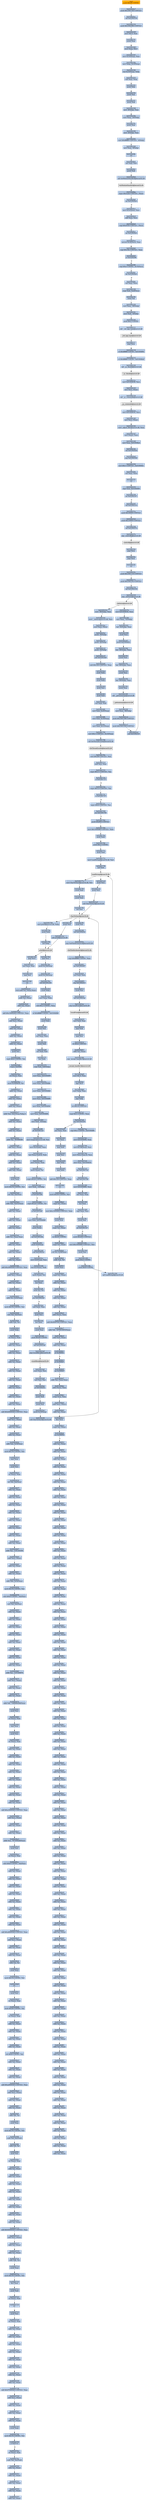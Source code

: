 digraph G {
node[shape=rectangle,style=filled,fillcolor=lightsteelblue,color=lightsteelblue]
bgcolor="transparent"
a0x010020a5pushl_0x28UINT8[label="start\npushl $0x28<UINT8>",color="lightgrey",fillcolor="orange"];
a0x010020a7pushl_0x1001140UINT32[label="0x010020a7\npushl $0x1001140<UINT32>"];
a0x010020accall_0x01002334[label="0x010020ac\ncall 0x01002334"];
a0x01002334pushl_0x1002384UINT32[label="0x01002334\npushl $0x1002384<UINT32>"];
a0x01002339movl_fs_0_eax[label="0x01002339\nmovl %fs:0, %eax"];
a0x0100233fpushl_eax[label="0x0100233f\npushl %eax"];
a0x01002340movl_esp_fs_0[label="0x01002340\nmovl %esp, %fs:0"];
a0x01002347movl_0x10esp__eax[label="0x01002347\nmovl 0x10(%esp), %eax"];
a0x0100234bmovl_ebp_0x10esp_[label="0x0100234b\nmovl %ebp, 0x10(%esp)"];
a0x0100234fleal_0x10esp__ebp[label="0x0100234f\nleal 0x10(%esp), %ebp"];
a0x01002353subl_eax_esp[label="0x01002353\nsubl %eax, %esp"];
a0x01002355pushl_ebx[label="0x01002355\npushl %ebx"];
a0x01002356pushl_esi[label="0x01002356\npushl %esi"];
a0x01002357pushl_edi[label="0x01002357\npushl %edi"];
a0x01002358movl__8ebp__eax[label="0x01002358\nmovl -8(%ebp), %eax"];
a0x0100235bmovl_esp__24ebp_[label="0x0100235b\nmovl %esp, -24(%ebp)"];
a0x0100235epushl_eax[label="0x0100235e\npushl %eax"];
a0x0100235fmovl__4ebp__eax[label="0x0100235f\nmovl -4(%ebp), %eax"];
a0x01002362movl_0xffffffffUINT32__4ebp_[label="0x01002362\nmovl $0xffffffff<UINT32>, -4(%ebp)"];
a0x01002369movl_eax__8ebp_[label="0x01002369\nmovl %eax, -8(%ebp)"];
a0x0100236cret[label="0x0100236c\nret"];
a0x010020b1xorl_edi_edi[label="0x010020b1\nxorl %edi, %edi"];
a0x010020b3pushl_edi[label="0x010020b3\npushl %edi"];
a0x010020b4call_GetModuleHandleA_kernel32_dll[label="0x010020b4\ncall GetModuleHandleA@kernel32.dll"];
GetModuleHandleA_kernel32_dll[label="GetModuleHandleA@kernel32.dll",color="lightgrey",fillcolor="lightgrey"];
a0x010020bacmpw_0x5a4dUINT16_eax_[label="0x010020ba\ncmpw $0x5a4d<UINT16>, (%eax)"];
a0x010020bfjne_0x010020e0[label="0x010020bf\njne 0x010020e0"];
a0x010020c1movl_0x3ceax__ecx[label="0x010020c1\nmovl 0x3c(%eax), %ecx"];
a0x010020c4addl_eax_ecx[label="0x010020c4\naddl %eax, %ecx"];
a0x010020c6cmpl_0x4550UINT32_ecx_[label="0x010020c6\ncmpl $0x4550<UINT32>, (%ecx)"];
a0x010020ccjne_0x010020e0[label="0x010020cc\njne 0x010020e0"];
a0x010020cemovzwl_0x18ecx__eax[label="0x010020ce\nmovzwl 0x18(%ecx), %eax"];
a0x010020d2cmpl_0x10bUINT32_eax[label="0x010020d2\ncmpl $0x10b<UINT32>, %eax"];
a0x010020d7je_0x010020f8[label="0x010020d7\nje 0x010020f8"];
a0x010020f8cmpl_0xeUINT8_0x74ecx_[label="0x010020f8\ncmpl $0xe<UINT8>, 0x74(%ecx)"];
a0x010020fcjbe_0x010020e0[label="0x010020fc\njbe 0x010020e0"];
a0x010020fexorl_eax_eax[label="0x010020fe\nxorl %eax, %eax"];
a0x01002100cmpl_edi_0xe8ecx_[label="0x01002100\ncmpl %edi, 0xe8(%ecx)"];
a0x01002106setne_al[label="0x01002106\nsetne %al"];
a0x01002109movl_eax__28ebp_[label="0x01002109\nmovl %eax, -28(%ebp)"];
a0x0100210cmovl_edi__4ebp_[label="0x0100210c\nmovl %edi, -4(%ebp)"];
a0x0100210fpushl_0x1UINT8[label="0x0100210f\npushl $0x1<UINT8>"];
a0x01002111call___set_app_type_msvcrt_dll[label="0x01002111\ncall __set_app_type@msvcrt.dll"];
a__set_app_type_msvcrt_dll[label="__set_app_type@msvcrt.dll",color="lightgrey",fillcolor="lightgrey"];
a0x01002117popl_ecx[label="0x01002117\npopl %ecx"];
a0x01002118orl_0xffffffffUINT8_0x0100489c[label="0x01002118\norl $0xffffffff<UINT8>, 0x0100489c"];
a0x0100211forl_0xffffffffUINT8_0x010048a0[label="0x0100211f\norl $0xffffffff<UINT8>, 0x010048a0"];
a0x01002126call___p__fmode_msvcrt_dll[label="0x01002126\ncall __p__fmode@msvcrt.dll"];
a__p__fmode_msvcrt_dll[label="__p__fmode@msvcrt.dll",color="lightgrey",fillcolor="lightgrey"];
a0x0100212cmovl_0x01004038_ecx[label="0x0100212c\nmovl 0x01004038, %ecx"];
a0x01002132movl_ecx_eax_[label="0x01002132\nmovl %ecx, (%eax)"];
a0x01002134call___p__commode_msvcrt_dll[label="0x01002134\ncall __p__commode@msvcrt.dll"];
a__p__commode_msvcrt_dll[label="__p__commode@msvcrt.dll",color="lightgrey",fillcolor="lightgrey"];
a0x0100213amovl_0x01004034_ecx[label="0x0100213a\nmovl 0x01004034, %ecx"];
a0x01002140movl_ecx_eax_[label="0x01002140\nmovl %ecx, (%eax)"];
a0x01002142movl__adjust_fdiv_msvcrt_dll_eax[label="0x01002142\nmovl _adjust_fdiv@msvcrt.dll, %eax"];
a0x01002147movl_eax__eax[label="0x01002147\nmovl (%eax), %eax"];
a0x01002149movl_eax_0x010048a4[label="0x01002149\nmovl %eax, 0x010048a4"];
a0x0100214ecall_0x010020a0[label="0x0100214e\ncall 0x010020a0"];
a0x010020a0jmp_0x01002304[label="0x010020a0\njmp 0x01002304"];
a0x01002304movl_0x1UINT32_0x0100402c[label="0x01002304\nmovl $0x1<UINT32>, 0x0100402c"];
a0x0100230exorl_eax_eax[label="0x0100230e\nxorl %eax, %eax"];
a0x01002310ret[label="0x01002310\nret"];
a0x01002153cmpl_edi_0x01004000[label="0x01002153\ncmpl %edi, 0x01004000"];
a0x01002159jne_0x01002167[label="0x01002159\njne 0x01002167"];
a0x01002167call_0x0100231e[label="0x01002167\ncall 0x0100231e"];
a0x0100231epushl_0x30000UINT32[label="0x0100231e\npushl $0x30000<UINT32>"];
a0x01002323pushl_0x10000UINT32[label="0x01002323\npushl $0x10000<UINT32>"];
a0x01002328call_0x0100237e[label="0x01002328\ncall 0x0100237e"];
a0x0100237ejmp__controlfp_msvcrt_dll[label="0x0100237e\njmp _controlfp@msvcrt.dll"];
a_controlfp_msvcrt_dll[label="_controlfp@msvcrt.dll",color="lightgrey",fillcolor="lightgrey"];
a0x0100232dpopl_ecx[label="0x0100232d\npopl %ecx"];
a0x0100232epopl_ecx[label="0x0100232e\npopl %ecx"];
a0x0100232fret[label="0x0100232f\nret"];
a0x0100216cpushl_0x1001110UINT32[label="0x0100216c\npushl $0x1001110<UINT32>"];
a0x01002171pushl_0x100110cUINT32[label="0x01002171\npushl $0x100110c<UINT32>"];
a0x01002176call_0x01002318[label="0x01002176\ncall 0x01002318"];
a0x01002318jmp__initterm_msvcrt_dll[label="0x01002318\njmp _initterm@msvcrt.dll"];
a_initterm_msvcrt_dll[label="_initterm@msvcrt.dll",color="lightgrey",fillcolor="lightgrey"];
a0x0100217bmovl_0x01004030_eax[label="0x0100217b\nmovl 0x01004030, %eax"];
a0x01002180movl_eax__32ebp_[label="0x01002180\nmovl %eax, -32(%ebp)"];
a0x01002183leal__32ebp__eax[label="0x01002183\nleal -32(%ebp), %eax"];
a0x01002186pushl_eax[label="0x01002186\npushl %eax"];
a0x01002187pushl_0x0100402c[label="0x01002187\npushl 0x0100402c"];
a0x0100218dleal__36ebp__eax[label="0x0100218d\nleal -36(%ebp), %eax"];
a0x01002190pushl_eax[label="0x01002190\npushl %eax"];
a0x01002191leal__40ebp__eax[label="0x01002191\nleal -40(%ebp), %eax"];
a0x01002194pushl_eax[label="0x01002194\npushl %eax"];
a0x01002195leal__44ebp__eax[label="0x01002195\nleal -44(%ebp), %eax"];
a0x01002198pushl_eax[label="0x01002198\npushl %eax"];
a0x01002199call___getmainargs_msvcrt_dll[label="0x01002199\ncall __getmainargs@msvcrt.dll"];
a__getmainargs_msvcrt_dll[label="__getmainargs@msvcrt.dll",color="lightgrey",fillcolor="lightgrey"];
a0x0100219fmovl_eax__48ebp_[label="0x0100219f\nmovl %eax, -48(%ebp)"];
a0x010021a2pushl_0x1001108UINT32[label="0x010021a2\npushl $0x1001108<UINT32>"];
a0x010021a7pushl_0x1001104UINT32[label="0x010021a7\npushl $0x1001104<UINT32>"];
a0x010021accall_0x01002318[label="0x010021ac\ncall 0x01002318"];
a0x010021b1movl__36ebp__eax[label="0x010021b1\nmovl -36(%ebp), %eax"];
a0x010021b4movl___initenv_msvcrt_dll_ecx[label="0x010021b4\nmovl __initenv@msvcrt.dll, %ecx"];
a0x010021bamovl_eax_ecx_[label="0x010021ba\nmovl %eax, (%ecx)"];
a0x010021bcpushl__36ebp_[label="0x010021bc\npushl -36(%ebp)"];
a0x010021bfpushl__40ebp_[label="0x010021bf\npushl -40(%ebp)"];
a0x010021c2pushl__44ebp_[label="0x010021c2\npushl -44(%ebp)"];
a0x010021c5call_0x010016e8[label="0x010021c5\ncall 0x010016e8"];
a0x010016e8subl_0x120UINT32_esp[label="0x010016e8\nsubl $0x120<UINT32>, %esp"];
a0x010016eepushl_ebx[label="0x010016ee\npushl %ebx"];
a0x010016efpushl_ebp[label="0x010016ef\npushl %ebp"];
a0x010016f0pushl_esi[label="0x010016f0\npushl %esi"];
a0x010016f1pushl_edi[label="0x010016f1\npushl %edi"];
a0x010016f2xorl_edi_edi[label="0x010016f2\nxorl %edi, %edi"];
a0x010016f4movl_edi_0x20esp_[label="0x010016f4\nmovl %edi, 0x20(%esp)"];
a0x010016f8movl_edi_0x18esp_[label="0x010016f8\nmovl %edi, 0x18(%esp)"];
a0x010016fcmovl_edi_0x1cesp_[label="0x010016fc\nmovl %edi, 0x1c(%esp)"];
a0x01001700movl_0x1UINT32_0x14esp_[label="0x01001700\nmovl $0x1<UINT32>, 0x14(%esp)"];
a0x01001708call_GetThreadLocale_kernel32_dll[label="0x01001708\ncall GetThreadLocale@kernel32.dll"];
GetThreadLocale_kernel32_dll[label="GetThreadLocale@kernel32.dll",color="lightgrey",fillcolor="lightgrey"];
a0x0100170emovl_0x3ffUINT32_esi[label="0x0100170e\nmovl $0x3ff<UINT32>, %esi"];
a0x01001713andl_esi_eax[label="0x01001713\nandl %esi, %eax"];
a0x01001715cmpw_0x11UINT16_ax[label="0x01001715\ncmpw $0x11<UINT16>, %ax"];
a0x01001719je_0x01001727[label="0x01001719\nje 0x01001727"];
a0x0100171bcmpw_0x12UINT16_ax[label="0x0100171b\ncmpw $0x12<UINT16>, %ax"];
a0x0100171fje_0x01001727[label="0x0100171f\nje 0x01001727"];
a0x01001721cmpw_0x4UINT16_ax[label="0x01001721\ncmpw $0x4<UINT16>, %ax"];
a0x01001725jne_0x01001764[label="0x01001725\njne 0x01001764"];
a0x01001764pushl_0x800UINT32[label="0x01001764\npushl $0x800<UINT32>"];
a0x01001769movl_0x1004080UINT32_ebx[label="0x01001769\nmovl $0x1004080<UINT32>, %ebx"];
a0x0100176epushl_ebx[label="0x0100176e\npushl %ebx"];
a0x0100176fpushl_0xaUINT8[label="0x0100176f\npushl $0xa<UINT8>"];
a0x01001771pushl_edi[label="0x01001771\npushl %edi"];
a0x01001772movl_LoadStringA_user32_dll_edi[label="0x01001772\nmovl LoadStringA@user32.dll, %edi"];
a0x01001778call_edi[label="0x01001778\ncall %edi"];
LoadStringA_user32_dll[label="LoadStringA@user32.dll",color="lightgrey",fillcolor="lightgrey"];
a0x0100177amovl_CharToOemA_user32_dll_esi[label="0x0100177a\nmovl CharToOemA@user32.dll, %esi"];
a0x01001780pushl_ebx[label="0x01001780\npushl %ebx"];
a0x01001781pushl_ebx[label="0x01001781\npushl %ebx"];
a0x01001782call_esi[label="0x01001782\ncall %esi"];
CharToOemA_user32_dll[label="CharToOemA@user32.dll",color="lightgrey",fillcolor="lightgrey"];
a0x01001784movl_printf_msvcrt_dll_ebp[label="0x01001784\nmovl printf@msvcrt.dll, %ebp"];
a0x0100178apushl_ebx[label="0x0100178a\npushl %ebx"];
a0x0100178bcall_ebp[label="0x0100178b\ncall %ebp"];
printf_msvcrt_dll[label="printf@msvcrt.dll",color="lightgrey",fillcolor="lightgrey"];
a0x0100178dpopl_ecx[label="0x0100178d\npopl %ecx"];
a0x0100178epushl_0x138esp_[label="0x0100178e\npushl 0x138(%esp)"];
a0x01001795pushl_0x138esp_[label="0x01001795\npushl 0x138(%esp)"];
a0x0100179ccall_0x0100125d[label="0x0100179c\ncall 0x0100125d"];
a0x0100125dpushl_ebp[label="0x0100125d\npushl %ebp"];
a0x0100125emovl_esp_ebp[label="0x0100125e\nmovl %esp, %ebp"];
a0x01001260subl_0xcUINT8_esp[label="0x01001260\nsubl $0xc<UINT8>, %esp"];
a0x01001263orl_0xffffffffUINT8_0x01004898[label="0x01001263\norl $0xffffffff<UINT8>, 0x01004898"];
a0x0100126apushl_ebx[label="0x0100126a\npushl %ebx"];
a0x0100126bpushl_esi[label="0x0100126b\npushl %esi"];
a0x0100126cxorl_eax_eax[label="0x0100126c\nxorl %eax, %eax"];
a0x0100126epushl_edi[label="0x0100126e\npushl %edi"];
a0x0100126fxorl_edi_edi[label="0x0100126f\nxorl %edi, %edi"];
a0x01001271incl_edi[label="0x01001271\nincl %edi"];
a0x01001272cmpl_edi_0x8ebp_[label="0x01001272\ncmpl %edi, 0x8(%ebp)"];
a0x01001275movl_eax_0x01004890[label="0x01001275\nmovl %eax, 0x01004890"];
a0x0100127amovl_eax_0x0100488c[label="0x0100127a\nmovl %eax, 0x0100488c"];
a0x0100127fmovl_eax_0x01004884[label="0x0100127f\nmovl %eax, 0x01004884"];
a0x01001284movl_eax_0x01004880[label="0x01001284\nmovl %eax, 0x01004880"];
a0x01001289movl_eax_0x01004894[label="0x01001289\nmovl %eax, 0x01004894"];
a0x0100128emovl_eax_0x01004888[label="0x0100128e\nmovl %eax, 0x01004888"];
a0x01001293movl_edi__4ebp_[label="0x01001293\nmovl %edi, -4(%ebp)"];
a0x01001296jle_0x010013a5[label="0x01001296\njle 0x010013a5"];
a0x0100129cmovl_toupper_msvcrt_dll_esi[label="0x0100129c\nmovl toupper@msvcrt.dll, %esi"];
a0x010012a2movl_0xcebp__eax[label="0x010012a2\nmovl 0xc(%ebp), %eax"];
a0x010012a5leal_eaxedi4__edx[label="0x010012a5\nleal (%eax,%edi,4), %edx"];
a0x010012a8movl_edx__eax[label="0x010012a8\nmovl (%edx), %eax"];
a0x010012aamovb_eax__cl[label="0x010012aa\nmovb (%eax), %cl"];
a0x010012accmpb_0x2fUINT8_cl[label="0x010012ac\ncmpb $0x2f<UINT8>, %cl"];
a0x010012afmovl_edx__12ebp_[label="0x010012af\nmovl %edx, -12(%ebp)"];
a0x010012b2je_0x010012d9[label="0x010012b2\nje 0x010012d9"];
a0x010012b4cmpb_0x2dUINT8_cl[label="0x010012b4\ncmpb $0x2d<UINT8>, %cl"];
a0x010012b7je_0x010012d9[label="0x010012b7\nje 0x010012d9"];
a0x010012b9movl_edi_0x01004898[label="0x010012b9\nmovl %edi, 0x01004898"];
a0x010012bfpushl_edx_[label="0x010012bf\npushl (%edx)"];
a0x010012c1call_0x0100124b[label="0x010012c1\ncall 0x0100124b"];
a0x0100124bpushl_0x4esp_[label="0x0100124b\npushl 0x4(%esp)"];
a0x0100124fcall_0x010023cc[label="0x0100124f\ncall 0x010023cc"];
a0x010023ccmovl_0x4esp__eax[label="0x010023cc\nmovl 0x4(%esp), %eax"];
a0x010023d0leal_0x1eax__edx[label="0x010023d0\nleal 0x1(%eax), %edx"];
a0x010023d3movb_eax__cl[label="0x010023d3\nmovb (%eax), %cl"];
a0x010023d5incl_eax[label="0x010023d5\nincl %eax"];
a0x010023d6testb_cl_cl[label="0x010023d6\ntestb %cl, %cl"];
a0x010023d8jne_0x010023d3[label="0x010023d8\njne 0x010023d3"];
a0x010023dasubl_edx_eax[label="0x010023da\nsubl %edx, %eax"];
a0x010023dcpushl_esi[label="0x010023dc\npushl %esi"];
a0x010023ddincl_eax[label="0x010023dd\nincl %eax"];
a0x010023depushl_eax[label="0x010023de\npushl %eax"];
a0x010023dfpushl_0x40UINT8[label="0x010023df\npushl $0x40<UINT8>"];
a0x010023e1call_0x010023a8[label="0x010023e1\ncall 0x010023a8"];
a0x010023a8jmp_LocalAlloc_kernel32_dll[label="0x010023a8\njmp LocalAlloc@kernel32.dll"];
LocalAlloc_kernel32_dll[label="LocalAlloc@kernel32.dll",color="lightgrey",fillcolor="lightgrey"];
a0x010023e6movl_eax_esi[label="0x010023e6\nmovl %eax, %esi"];
a0x010023e8testl_esi_esi[label="0x010023e8\ntestl %esi, %esi"];
a0x010023eaje_0x0100241c[label="0x010023ea\nje 0x0100241c"];
a0x010023ecpushl_edi[label="0x010023ec\npushl %edi"];
a0x010023edpushl_esi[label="0x010023ed\npushl %esi"];
a0x010023eepushl_0x10esp_[label="0x010023ee\npushl 0x10(%esp)"];
a0x010023f2call_CharToOemA_user32_dll[label="0x010023f2\ncall CharToOemA@user32.dll"];
a0x010023f8pushl_esi[label="0x010023f8\npushl %esi"];
a0x010023f9call_0x01002f3e[label="0x010023f9\ncall 0x01002f3e"];
a0x01002f3ejmp_GetFileAttributesA_kernel32_dll[label="0x01002f3e\njmp GetFileAttributesA@kernel32.dll"];
GetFileAttributesA_kernel32_dll[label="GetFileAttributesA@kernel32.dll",color="lightgrey",fillcolor="lightgrey"];
a0x010023fecmpl_0xffffffffUINT8_eax[label="0x010023fe\ncmpl $0xffffffff<UINT8>, %eax"];
a0x01002401jne_0x01002407[label="0x01002401\njne 0x01002407"];
a0x01002403xorl_edi_edi[label="0x01002403\nxorl %edi, %edi"];
a0x01002405jmp_0x01002413[label="0x01002405\njmp 0x01002413"];
a0x01002413pushl_esi[label="0x01002413\npushl %esi"];
a0x01002414call_0x010023ae[label="0x01002414\ncall 0x010023ae"];
a0x010023aejmp_LocalFree_kernel32_dll[label="0x010023ae\njmp LocalFree@kernel32.dll"];
LocalFree_kernel32_dll[label="LocalFree@kernel32.dll",color="lightgrey",fillcolor="lightgrey"];
a0x01002419movl_edi_eax[label="0x01002419\nmovl %edi, %eax"];
a0x0100241bpopl_edi[label="0x0100241b\npopl %edi"];
a0x0100241cpopl_esi[label="0x0100241c\npopl %esi"];
a0x0100241dret_0x4UINT16[label="0x0100241d\nret $0x4<UINT16>"];
a0x00000001addb_al_eax_[label="0x00000001\naddb %al, (%eax)"];
a0x01002384jmp__except_handler3_msvcrt_dll[label="0x01002384\njmp _except_handler3@msvcrt.dll"];
a_except_handler3_msvcrt_dll[label="_except_handler3@msvcrt.dll",color="lightgrey",fillcolor="lightgrey"];
a0x7c9032a8movl_fs_0_esp[label="0x7c9032a8\nmovl %fs:0, %esp"];
a0x7c9032afpopl_fs_0[label="0x7c9032af\npopl %fs:0"];
a0x7c9032b6movl_ebp_esp[label="0x7c9032b6\nmovl %ebp, %esp"];
a0x7c9032b8popl_ebp[label="0x7c9032b8\npopl %ebp"];
a0x7c9032b9ret_0x14UINT16[label="0x7c9032b9\nret $0x14<UINT16>"];
a0x010017a1cmpl_0x1UINT8_eax[label="0x010017a1\ncmpl $0x1<UINT8>, %eax"];
a0x010017a4jne_0x01001b5f[label="0x010017a4\njne 0x01001b5f"];
a0x010017aacmpl_0x1UINT8_0x0100488c[label="0x010017aa\ncmpl $0x1<UINT8>, 0x0100488c"];
a0x01001b5fxorl_eax_eax[label="0x01001b5f\nxorl %eax, %eax"];
a0x01001b61incl_eax[label="0x01001b61\nincl %eax"];
a0x01001b62popl_edi[label="0x01001b62\npopl %edi"];
a0x01001b63popl_esi[label="0x01001b63\npopl %esi"];
a0x01001b64popl_ebp[label="0x01001b64\npopl %ebp"];
a0x01001b65popl_ebx[label="0x01001b65\npopl %ebx"];
a0x01001b66addl_0x120UINT32_esp[label="0x01001b66\naddl $0x120<UINT32>, %esp"];
a0x01001b6cret[label="0x01001b6c\nret"];
a0x003848a0movb_0x50UINT8_ch[label="0x003848a0\nmovb $0x50<UINT8>, %ch"];
a0x003848a2cmpb_al_eax_[label="0x003848a2\ncmpb %al, (%eax)"];
a0x003848a4movl_0xc1003850UINT32_ebx[label="0x003848a4\nmovl $0xc1003850<UINT32>, %ebx"];
a0x003848a9pushl_eax[label="0x003848a9\npushl %eax"];
a0x003848aacmpb_al_eax_[label="0x003848aa\ncmpb %al, (%eax)"];
a0x003848acint_0x50UINT8[label="0x003848ac\nint $0x50<UINT8>"];
a0x003848aecmpb_al_eax_[label="0x003848ae\ncmpb %al, (%eax)"];
a0x003848b0rcll_cl_0x38eax_[label="0x003848b0\nrcll %cl, 0x38(%eax)"];
a0x003848b3addb_ah_dl[label="0x003848b3\naddb %ah, %dl"];
a0x003848b5pushl_eax[label="0x003848b5\npushl %eax"];
a0x003848b6cmpb_al_eax_[label="0x003848b6\ncmpb %al, (%eax)"];
a0x003848b8addb_al_eax_[label="0x003848b8\naddb %al, (%eax)"];
a0x003848baaddb_al_eax_[label="0x003848ba\naddb %al, (%eax)"];
a0x003848bcaddb_al_eax_[label="0x003848bc\naddb %al, (%eax)"];
a0x003848beaddb_al_eax_[label="0x003848be\naddb %al, (%eax)"];
a0x003848c0addl_eax__eax[label="0x003848c0\naddl (%eax), %eax"];
a0x003848c2addl_0xf009700UINT32_eax[label="0x003848c2\naddl $0xf009700<UINT32>, %eax"];
a0x003848c7addb_dl__1879033855eax_[label="0x003848c7\naddb %dl, -1879033855(%eax)"];
a0x003848cdaddl_edi_eax_[label="0x003848cd\naddl %edi, (%eax)"];
a0x003848cfaddb_al_eax_[label="0x003848cf\naddb %al, (%eax)"];
a0x003848d1jb_0x384942[label="0x003848d1\njb 0x384942"];
a0x003848d3jb_0x3848d5[label="0x003848d3\njb 0x3848d5"];
a0x003848d5jae_0x3848d7[label="0x003848d5\njae 0x3848d7"];
a0x003848d7addb_al_eaxeax_[label="0x003848d7\naddb %al, (%eax,%eax)"];
a0x003848daaddl_eax__eax[label="0x003848da\naddl (%eax), %eax"];
a0x003848dcxchgl_eax_esp[label="0x003848dc\nxchgl %eax, %esp"];
a0x003848ddaddl_ecx_ecx_[label="0x003848dd\naddl %ecx, (%ecx)"];
a0x003848dfaddb_al_eax_[label="0x003848df\naddb %al, (%eax)"];
a0x003848e1decl_ecx[label="0x003848e1\ndecl %ecx"];
a0x003848e2cmpb_al_eax_[label="0x003848e2\ncmpb %al, (%eax)"];
a0x003848e4jne_0x384952[label="0x003848e4\njne 0x384952"];
a0x00384952addb_al_eax_[label="0x00384952\naddb %al, (%eax)"];
a0x00384954addb_al_eax_[label="0x00384954\naddb %al, (%eax)"];
a0x00384956addb_al_eax_[label="0x00384956\naddb %al, (%eax)"];
a0x00384958addb_al_eax_[label="0x00384958\naddb %al, (%eax)"];
a0x0038495aaddb_al_eax_[label="0x0038495a\naddb %al, (%eax)"];
a0x0038495caddb_al_eax_[label="0x0038495c\naddb %al, (%eax)"];
a0x0038495eaddb_al_eax_[label="0x0038495e\naddb %al, (%eax)"];
a0x00384960addb_al_eax_[label="0x00384960\naddb %al, (%eax)"];
a0x00384962addb_al_eax_[label="0x00384962\naddb %al, (%eax)"];
a0x00384964addb_al_eax_[label="0x00384964\naddb %al, (%eax)"];
a0x00384966addb_al_eax_[label="0x00384966\naddb %al, (%eax)"];
a0x00384968addb_al_eax_[label="0x00384968\naddb %al, (%eax)"];
a0x0038496aaddb_al_eax_[label="0x0038496a\naddb %al, (%eax)"];
a0x0038496caddb_al_eax_[label="0x0038496c\naddb %al, (%eax)"];
a0x0038496eaddb_al_eax_[label="0x0038496e\naddb %al, (%eax)"];
a0x00384970addb_al_eax_[label="0x00384970\naddb %al, (%eax)"];
a0x00384972addb_al_eax_[label="0x00384972\naddb %al, (%eax)"];
a0x00384974addb_al_eax_[label="0x00384974\naddb %al, (%eax)"];
a0x00384976addb_al_eax_[label="0x00384976\naddb %al, (%eax)"];
a0x00384978addb_al_eax_[label="0x00384978\naddb %al, (%eax)"];
a0x0038497aaddb_al_eax_[label="0x0038497a\naddb %al, (%eax)"];
a0x0038497caddb_al_eax_[label="0x0038497c\naddb %al, (%eax)"];
a0x0038497eaddb_al_eax_[label="0x0038497e\naddb %al, (%eax)"];
a0x00384980addb_al_eax_[label="0x00384980\naddb %al, (%eax)"];
a0x00384982addb_al_eax_[label="0x00384982\naddb %al, (%eax)"];
a0x00384984addb_al_eax_[label="0x00384984\naddb %al, (%eax)"];
a0x00384986addb_al_eax_[label="0x00384986\naddb %al, (%eax)"];
a0x00384988addb_al_eax_[label="0x00384988\naddb %al, (%eax)"];
a0x0038498aaddb_al_eax_[label="0x0038498a\naddb %al, (%eax)"];
a0x0038498caddb_al_eax_[label="0x0038498c\naddb %al, (%eax)"];
a0x0038498eaddb_al_eax_[label="0x0038498e\naddb %al, (%eax)"];
a0x00384990addb_al_eax_[label="0x00384990\naddb %al, (%eax)"];
a0x00384992addb_al_eax_[label="0x00384992\naddb %al, (%eax)"];
a0x00384994addb_al_eax_[label="0x00384994\naddb %al, (%eax)"];
a0x00384996addb_al_eax_[label="0x00384996\naddb %al, (%eax)"];
a0x00384998addb_al_eax_[label="0x00384998\naddb %al, (%eax)"];
a0x0038499aaddb_al_eax_[label="0x0038499a\naddb %al, (%eax)"];
a0x0038499caddb_al_eax_[label="0x0038499c\naddb %al, (%eax)"];
a0x0038499eaddb_al_eax_[label="0x0038499e\naddb %al, (%eax)"];
a0x003849a0addb_al_eax_[label="0x003849a0\naddb %al, (%eax)"];
a0x003849a2addb_al_eax_[label="0x003849a2\naddb %al, (%eax)"];
a0x003849a4addb_al_eax_[label="0x003849a4\naddb %al, (%eax)"];
a0x003849a6addb_al_eax_[label="0x003849a6\naddb %al, (%eax)"];
a0x003849a8addb_al_eax_[label="0x003849a8\naddb %al, (%eax)"];
a0x003849aaaddb_al_eax_[label="0x003849aa\naddb %al, (%eax)"];
a0x003849acaddb_al_eax_[label="0x003849ac\naddb %al, (%eax)"];
a0x003849aeaddb_al_eax_[label="0x003849ae\naddb %al, (%eax)"];
a0x003849b0addb_al_eax_[label="0x003849b0\naddb %al, (%eax)"];
a0x003849b2addb_al_eax_[label="0x003849b2\naddb %al, (%eax)"];
a0x003849b4addb_al_eax_[label="0x003849b4\naddb %al, (%eax)"];
a0x003849b6addb_al_eax_[label="0x003849b6\naddb %al, (%eax)"];
a0x003849b8addb_al_eax_[label="0x003849b8\naddb %al, (%eax)"];
a0x003849baaddb_al_eax_[label="0x003849ba\naddb %al, (%eax)"];
a0x003849bcaddb_al_eax_[label="0x003849bc\naddb %al, (%eax)"];
a0x003849beaddb_al_eax_[label="0x003849be\naddb %al, (%eax)"];
a0x003849c0addb_al_eax_[label="0x003849c0\naddb %al, (%eax)"];
a0x003849c2addb_al_eax_[label="0x003849c2\naddb %al, (%eax)"];
a0x003849c4addb_al_eax_[label="0x003849c4\naddb %al, (%eax)"];
a0x003849c6addb_al_eax_[label="0x003849c6\naddb %al, (%eax)"];
a0x003849c8addb_al_eax_[label="0x003849c8\naddb %al, (%eax)"];
a0x003849caaddb_al_eax_[label="0x003849ca\naddb %al, (%eax)"];
a0x003849ccaddb_al_eax_[label="0x003849cc\naddb %al, (%eax)"];
a0x003849ceaddb_al_eax_[label="0x003849ce\naddb %al, (%eax)"];
a0x003849d0addb_al_eax_[label="0x003849d0\naddb %al, (%eax)"];
a0x003849d2addb_al_eax_[label="0x003849d2\naddb %al, (%eax)"];
a0x003849d4addb_al_eax_[label="0x003849d4\naddb %al, (%eax)"];
a0x003849d6addb_al_eax_[label="0x003849d6\naddb %al, (%eax)"];
a0x003849d8addb_al_eax_[label="0x003849d8\naddb %al, (%eax)"];
a0x003849daaddb_al_eax_[label="0x003849da\naddb %al, (%eax)"];
a0x003849dcaddb_al_eax_[label="0x003849dc\naddb %al, (%eax)"];
a0x003849deaddb_al_eax_[label="0x003849de\naddb %al, (%eax)"];
a0x003849e0addb_al_eax_[label="0x003849e0\naddb %al, (%eax)"];
a0x003849e2addb_al_eax_[label="0x003849e2\naddb %al, (%eax)"];
a0x003849e4addb_al_eax_[label="0x003849e4\naddb %al, (%eax)"];
a0x003849e6addb_al_eax_[label="0x003849e6\naddb %al, (%eax)"];
a0x003849e8addb_al_eax_[label="0x003849e8\naddb %al, (%eax)"];
a0x003849eaaddb_al_eax_[label="0x003849ea\naddb %al, (%eax)"];
a0x003849ecaddb_al_eax_[label="0x003849ec\naddb %al, (%eax)"];
a0x003849eeaddb_al_eax_[label="0x003849ee\naddb %al, (%eax)"];
a0x003849f0addb_al_eax_[label="0x003849f0\naddb %al, (%eax)"];
a0x003849f2addb_al_eax_[label="0x003849f2\naddb %al, (%eax)"];
a0x003849f4addb_al_eax_[label="0x003849f4\naddb %al, (%eax)"];
a0x003849f6addb_al_eax_[label="0x003849f6\naddb %al, (%eax)"];
a0x003849f8addb_al_eax_[label="0x003849f8\naddb %al, (%eax)"];
a0x003849faaddb_al_eax_[label="0x003849fa\naddb %al, (%eax)"];
a0x003849fcaddb_al_eax_[label="0x003849fc\naddb %al, (%eax)"];
a0x003849feaddb_al_eax_[label="0x003849fe\naddb %al, (%eax)"];
a0x00384a00addb_al_eax_[label="0x00384a00\naddb %al, (%eax)"];
a0x00384a02addb_al_eax_[label="0x00384a02\naddb %al, (%eax)"];
a0x00384a04addb_al_eax_[label="0x00384a04\naddb %al, (%eax)"];
a0x00384a06addb_al_eax_[label="0x00384a06\naddb %al, (%eax)"];
a0x00384a08addb_al_eax_[label="0x00384a08\naddb %al, (%eax)"];
a0x00384a0aaddb_al_eax_[label="0x00384a0a\naddb %al, (%eax)"];
a0x00384a0caddb_al_eax_[label="0x00384a0c\naddb %al, (%eax)"];
a0x010017b1movl_0x01004898_eax[label="0x010017b1\nmovl 0x01004898, %eax"];
a0x010017b6movl_0x138esp__ecx[label="0x010017b6\nmovl 0x138(%esp), %ecx"];
a0x010017bdmovl_ecxeax4__eax[label="0x010017bd\nmovl (%ecx,%eax,4), %eax"];
a0x010017c0movl_eax_0x01004054[label="0x010017c0\nmovl %eax, 0x01004054"];
a0x010017c5jne_0x010017e2[label="0x010017c5\njne 0x010017e2"];
a0x010017e2call_0x01001180[label="0x010017e2\ncall 0x01001180"];
a0x01001180movl_0x01004880_ecx[label="0x01001180\nmovl 0x01004880, %ecx"];
a0x01001186xorl_eax_eax[label="0x01001186\nxorl %eax, %eax"];
a0x01001188incl_eax[label="0x01001188\nincl %eax"];
a0x01001189cmpl_eax_ecx[label="0x01001189\ncmpl %eax, %ecx"];
a0x0100118bpushl_esi[label="0x0100118b\npushl %esi"];
a0x0100118cjnl_0x010011b7[label="0x0100118c\njnl 0x010011b7"];
a0x0100118epushl_0x400UINT32[label="0x0100118e\npushl $0x400<UINT32>"];
a0x01001193movl_0x1004080UINT32_esi[label="0x01001193\nmovl $0x1004080<UINT32>, %esi"];
a0x01001198pushl_esi[label="0x01001198\npushl %esi"];
a0x01001199pushl_0x4UINT8[label="0x01001199\npushl $0x4<UINT8>"];
a0x0100119bpushl_0x0UINT8[label="0x0100119b\npushl $0x0<UINT8>"];
a0x0100119dcall_LoadStringA_user32_dll[label="0x0100119d\ncall LoadStringA@user32.dll"];
a0x010011a3pushl_esi[label="0x010011a3\npushl %esi"];
a0x010011a4pushl_esi[label="0x010011a4\npushl %esi"];
a0x010011a5call_CharToOemA_user32_dll[label="0x010011a5\ncall CharToOemA@user32.dll"];
a0x010011abpushl_esi[label="0x010011ab\npushl %esi"];
a0x010011accall_printf_msvcrt_dll[label="0x010011ac\ncall printf@msvcrt.dll"];
a0x010011b2popl_ecx[label="0x010011b2\npopl %ecx"];
a0x010011b3xorl_eax_eax[label="0x010011b3\nxorl %eax, %eax"];
a0x010011b5popl_esi[label="0x010011b5\npopl %esi"];
a0x010011b6ret[label="0x010011b6\nret"];
a0x000b55a0lock_andb_cl_eaxeax_[label="0x000b55a0\nlock andb %cl, (%eax,%eax)"];
a0x000b55a4addb_al_eax_[label="0x000b55a4\naddb %al, (%eax)"];
a0x000b55a6addb_al_eax_[label="0x000b55a6\naddb %al, (%eax)"];
a0x000b55a8addl_0xc5000200UINT32_eax[label="0x000b55a8\naddl $0xc5000200<UINT32>, %eax"];
a0x000b55adaddl_ecx_eax_[label="0x000b55ad\naddl %ecx, (%eax)"];
a0x000b55afaddb_al_eax_[label="0x000b55af\naddb %al, (%eax)"];
a0x000b55b1addb_al_eax_[label="0x000b55b1\naddb %al, (%eax)"];
a0x000b55b3addb_cl_eax_[label="0x000b55b3\naddb %cl, (%eax)"];
a0x000b55b5pushl_es[label="0x000b55b5\npushl %es"];
a0x000b55b6cmpb_0x0UINT8_al[label="0x000b55b6\ncmpb $0x0<UINT8>, %al"];
a0x000b55b8loopne_0xb560f[label="0x000b55b8\nloopne 0xb560f"];
a0x000b55baorl_eax__eax[label="0x000b55ba\norl (%eax), %eax"];
a0x000b55bcmovb_0x3000b50_al[label="0x000b55bc\nmovb 0x3000b50, %al"];
a0x000b55c1addb_al_eax_[label="0x000b55c1\naddb %al, (%eax)"];
a0x000b55c3addb_al_ebx_[label="0x000b55c3\naddb %al, (%ebx)"];
a0x000b55c5addb_al_eax_[label="0x000b55c5\naddb %al, (%eax)"];
a0x000b55c7addb_ah_0x6cespebp2_[label="0x000b55c7\naddb %ah, 0x6c(%esp,%ebp,2)"];
a0x000b55cbaddb_al_eax_[label="0x000b55cb\naddb %al, (%eax)"];
a0x000b55cdaddb_al_eax_[label="0x000b55cd\naddb %al, (%eax)"];
a0x000b55cfaddb_al__905968384[label="0x000b55cf\naddb %al, -905968384"];
a0x000b55d5addl_ecx_eax_[label="0x000b55d5\naddl %ecx, (%eax)"];
a0x000b55d7addb_al_eax_[label="0x000b55d7\naddb %al, (%eax)"];
a0x000b55d9addb_al_eax_[label="0x000b55d9\naddb %al, (%eax)"];
a0x000b55dbaddb_dh_eax_[label="0x000b55db\naddb %dh, (%eax)"];
a0x000b55ddpushl_esp[label="0x000b55dd\npushl %esp"];
a0x000b55demovb_0x78UINT8_ch[label="0x000b55de\nmovb $0x78<UINT8>, %ch"];
a0x000b55e0orb_dl_0xbesi_[label="0x000b55e0\norb %dl, 0xb(%esi)"];
a0x000b55e3addb_bh_0xb55eax_[label="0x000b55e3\naddb %bh, 0xb55(%eax)"];
a0x000b55e9addb_al_eax_[label="0x000b55e9\naddb %al, (%eax)"];
a0x000b55ebaddb_al_eax_[label="0x000b55eb\naddb %al, (%eax)"];
a0x000b55edaddb_al_eax_[label="0x000b55ed\naddb %al, (%eax)"];
a0x000b55efaddb_cl_eaxeax_[label="0x000b55ef\naddb %cl, (%eax,%eax)"];
a0x000b55f2addb_al_eax_[label="0x000b55f2\naddb %al, (%eax)"];
a0x000b55f4addb_al_eax_[label="0x000b55f4\naddb %al, (%eax)"];
a0x000b55f6addb_al_eax_[label="0x000b55f6\naddb %al, (%eax)"];
a0x000b55f8addl_0xcf000500UINT32_eax[label="0x000b55f8\naddl $0xcf000500<UINT32>, %eax"];
a0x000b55fdaddl_ecx_eax_[label="0x000b55fd\naddl %ecx, (%eax)"];
a0x000b55ffaddb_al_eax_[label="0x000b55ff\naddb %al, (%eax)"];
a0x000b5601addb_al_eax_[label="0x000b5601\naddb %al, (%eax)"];
a0x000b5603addb_cl_0x54eax_[label="0x000b5603\naddb %cl, 0x54(%eax)"];
a0x000b5606movb_0x78UINT8_ch[label="0x000b5606\nmovb $0x78<UINT8>, %ch"];
a0x000b5608xorb_dl_0xbesi_[label="0x000b5608\nxorb %dl, 0xb(%esi)"];
a0x000b560baddb_ah_al[label="0x000b560b\naddb %ah, %al"];
a0x000b560dpushl_ebp[label="0x000b560d\npushl %ebp"];
a0x000b560eorl_eax__eax[label="0x000b560e\norl (%eax), %eax"];
a0x000b5610addb_al_eax_[label="0x000b5610\naddb %al, (%eax)"];
a0x000b5612addb_al_eax_[label="0x000b5612\naddb %al, (%eax)"];
a0x000b5614addb_al_eax_[label="0x000b5614\naddb %al, (%eax)"];
a0x000b5616addb_al_eax_[label="0x000b5616\naddb %al, (%eax)"];
a0x000b5618addb_al_eax_[label="0x000b5618\naddb %al, (%eax)"];
a0x000b561aaddb_al_eax_[label="0x000b561a\naddb %al, (%eax)"];
a0x000b561caddb_al_eax_[label="0x000b561c\naddb %al, (%eax)"];
a0x000b561eaddb_al_eax_[label="0x000b561e\naddb %al, (%eax)"];
a0x000b5620addl_0xb4000500UINT32_eax[label="0x000b5620\naddl $0xb4000500<UINT32>, %eax"];
a0x000b5625addl_ecx_eax_[label="0x000b5625\naddl %ecx, (%eax)"];
a0x000b5627addb_al_eax_[label="0x000b5627\naddb %al, (%eax)"];
a0x000b5629addb_al_eax_[label="0x000b5629\naddb %al, (%eax)"];
a0x000b562baddb_ah_0x54eax_[label="0x000b562b\naddb %ah, 0x54(%eax)"];
a0x000b562emovb_0x78UINT8_ch[label="0x000b562e\nmovb $0x78<UINT8>, %ch"];
a0x000b5630popl_eax[label="0x000b5630\npopl %eax"];
a0x000b5631pushl_esi[label="0x000b5631\npushl %esi"];
a0x000b5632orl_eax__eax[label="0x000b5632\norl (%eax), %eax"];
a0x000b5634orb_dl_0xbesi_[label="0x000b5634\norb %dl, 0xb(%esi)"];
a0x000b5637addb_al_eax_[label="0x000b5637\naddb %al, (%eax)"];
a0x000b5639addb_al_eax_[label="0x000b5639\naddb %al, (%eax)"];
a0x000b563baddb_al_eax_[label="0x000b563b\naddb %al, (%eax)"];
a0x000b563daddb_al_eax_[label="0x000b563d\naddb %al, (%eax)"];
a0x000b563faddb_al_eax_[label="0x000b563f\naddb %al, (%eax)"];
a0x000b5641addb_al_eax_[label="0x000b5641\naddb %al, (%eax)"];
a0x000b5643addb_al_eax_[label="0x000b5643\naddb %al, (%eax)"];
a0x000b5645addb_al_eax_[label="0x000b5645\naddb %al, (%eax)"];
a0x000b5647addb_al__1191181056[label="0x000b5647\naddb %al, -1191181056"];
a0x000b564daddl_ecx_eax_[label="0x000b564d\naddl %ecx, (%eax)"];
a0x000b564faddb_al_eax_[label="0x000b564f\naddb %al, (%eax)"];
a0x000b5651addb_al_eax_[label="0x000b5651\naddb %al, (%eax)"];
a0x000b5653addb_bh_0x54eax_[label="0x000b5653\naddb %bh, 0x54(%eax)"];
a0x000b5656movb_0x78UINT8_ch[label="0x000b5656\nmovb $0x78<UINT8>, %ch"];
a0x000b5658adcb_0x0UINT8_0xbesi_[label="0x000b5658\nadcb $0x0<UINT8>, 0xb(%esi)"];
a0x000b565cxorb_dl_0xbesi_[label="0x000b565c\nxorb %dl, 0xb(%esi)"];
a0x000b565faddb_al_eax_[label="0x000b565f\naddb %al, (%eax)"];
a0x000b5661addb_al_eax_[label="0x000b5661\naddb %al, (%eax)"];
a0x000b5663addb_al_eax_[label="0x000b5663\naddb %al, (%eax)"];
a0x000b5665addb_al_eax_[label="0x000b5665\naddb %al, (%eax)"];
a0x000b5667addb_al_eax_[label="0x000b5667\naddb %al, (%eax)"];
a0x000b5669addb_al_eax_[label="0x000b5669\naddb %al, (%eax)"];
a0x000b566baddb_al_eax_[label="0x000b566b\naddb %al, (%eax)"];
a0x000b566daddb_al_eax_[label="0x000b566d\naddb %al, (%eax)"];
a0x000b566faddb_al__1107294976[label="0x000b566f\naddb %al, -1107294976"];
a0x000b5675addl_ecx_eax_[label="0x000b5675\naddl %ecx, (%eax)"];
a0x000b5677addb_al_eax_[label="0x000b5677\naddb %al, (%eax)"];
a0x000b5679addb_al_eax_[label="0x000b5679\naddb %al, (%eax)"];
a0x000b567baddb_dl__1468484268eax_[label="0x000b567b\naddb %dl, -1468484268(%eax)"];
a0x000b5681pushl_esi[label="0x000b5681\npushl %esi"];
a0x000b5682orl_eax__eax[label="0x000b5682\norl (%eax), %eax"];
a0x000b5684popl_eax[label="0x000b5684\npopl %eax"];
a0x000b5685pushl_esi[label="0x000b5685\npushl %esi"];
a0x000b5686orl_eax__eax[label="0x000b5686\norl (%eax), %eax"];
a0x000b5688addb_al_eax_[label="0x000b5688\naddb %al, (%eax)"];
a0x000b568aaddb_al_eax_[label="0x000b568a\naddb %al, (%eax)"];
a0x000b568caddb_al_eax_[label="0x000b568c\naddb %al, (%eax)"];
a0x000b568eaddb_al_eax_[label="0x000b568e\naddb %al, (%eax)"];
a0x000b5690addb_al_eax_[label="0x000b5690\naddb %al, (%eax)"];
a0x000b5692addb_al_eax_[label="0x000b5692\naddb %al, (%eax)"];
a0x000b5694addb_al_eax_[label="0x000b5694\naddb %al, (%eax)"];
a0x000b5696addb_al_eax_[label="0x000b5696\naddb %al, (%eax)"];
a0x000b5698addl_0xa3000500UINT32_eax[label="0x000b5698\naddl $0xa3000500<UINT32>, %eax"];
a0x000b569daddl_ecx_eax_[label="0x000b569d\naddl %ecx, (%eax)"];
a0x000b569faddb_al_eax_[label="0x000b569f\naddb %al, (%eax)"];
a0x000b56a1addb_al_eax_[label="0x000b56a1\naddb %al, (%eax)"];
a0x000b56a3addb_ch__797395628eax_[label="0x000b56a3\naddb %ch, -797395628(%eax)"];
a0x000b56a9pushl_esi[label="0x000b56a9\npushl %esi"];
a0x000b56aaorl_eax__eax[label="0x000b56aa\norl (%eax), %eax"];
a0x000b56acadcb_0x0UINT8_0xbesi_[label="0x000b56ac\nadcb $0x0<UINT8>, 0xb(%esi)"];
a0x000b56b0addb_al_eax_[label="0x000b56b0\naddb %al, (%eax)"];
a0x000b56b2addb_al_eax_[label="0x000b56b2\naddb %al, (%eax)"];
a0x000b56b4addb_al_eax_[label="0x000b56b4\naddb %al, (%eax)"];
a0x000b56b6addb_al_eax_[label="0x000b56b6\naddb %al, (%eax)"];
a0x000b56b8addb_al_eax_[label="0x000b56b8\naddb %al, (%eax)"];
a0x000b56baaddb_al_eax_[label="0x000b56ba\naddb %al, (%eax)"];
a0x000b56bcaddb_al_eax_[label="0x000b56bc\naddb %al, (%eax)"];
a0x000b56beaddb_al_eax_[label="0x000b56be\naddb %al, (%eax)"];
a0x000b56c0addl_0xa8000500UINT32_eax[label="0x000b56c0\naddl $0xa8000500<UINT32>, %eax"];
a0x000b56c5addl_ecx_eax_[label="0x000b56c5\naddl %ecx, (%eax)"];
a0x000b56c7addb_al_eax_[label="0x000b56c7\naddb %al, (%eax)"];
a0x000b56c9addb_al_eax_[label="0x000b56c9\naddb %al, (%eax)"];
a0x000b56cbaddb_al_al[label="0x000b56cb\naddb %al, %al"];
a0x000b56cdpushl_esp[label="0x000b56cd\npushl %esp"];
a0x000b56cemovb_0x78UINT8_ch[label="0x000b56ce\nmovb $0x78<UINT8>, %ch"];
a0x000b56d0clc_[label="0x000b56d0\nclc "];
a0x000b56d1pushl_esi[label="0x000b56d1\npushl %esi"];
a0x000b56d2orl_eax__eax[label="0x000b56d2\norl (%eax), %eax"];
a0x000b56d4testb_0x56UINT8_al[label="0x000b56d4\ntestb $0x56<UINT8>, %al"];
a0x000b56d6orl_eax__eax[label="0x000b56d6\norl (%eax), %eax"];
a0x000b56d8addb_al_eax_[label="0x000b56d8\naddb %al, (%eax)"];
a0x000b56daaddb_al_eax_[label="0x000b56da\naddb %al, (%eax)"];
a0x000b56dcaddb_al_eax_[label="0x000b56dc\naddb %al, (%eax)"];
a0x000b56deaddb_al_eax_[label="0x000b56de\naddb %al, (%eax)"];
a0x000b56e0orb_0x0UINT8_al[label="0x000b56e0\norb $0x0<UINT8>, %al"];
a0x000b56e2addb_al_eax_[label="0x000b56e2\naddb %al, (%eax)"];
a0x000b56e4addb_al_eax_[label="0x000b56e4\naddb %al, (%eax)"];
a0x000b56e6addb_al_eax_[label="0x000b56e6\naddb %al, (%eax)"];
a0x000b56e8addl_0xad000500UINT32_eax[label="0x000b56e8\naddl $0xad000500<UINT32>, %eax"];
a0x000b56edaddl_ecx_eax_[label="0x000b56ed\naddl %ecx, (%eax)"];
a0x000b56efaddb_al_eax_[label="0x000b56ef\naddb %al, (%eax)"];
a0x000b56f1addb_al_eax_[label="0x000b56f1\naddb %al, (%eax)"];
a0x000b56f3addb_bl_al[label="0x000b56f3\naddb %bl, %al"];
a0x000b56f5pushl_esp[label="0x000b56f5\npushl %esp"];
a0x000b56f6movb_0x78UINT8_ch[label="0x000b56f6\nmovb $0x78<UINT8>, %ch"];
a0x000b56f8andb_dl_0xbedi_[label="0x000b56f8\nandb %dl, 0xb(%edi)"];
a0x000b56fbaddb_dl_al[label="0x000b56fb\naddb %dl, %al"];
a0x000b56fdpushl_esi[label="0x000b56fd\npushl %esi"];
a0x000b56feorl_eax__eax[label="0x000b56fe\norl (%eax), %eax"];
a0x000b5700addb_al_eax_[label="0x000b5700\naddb %al, (%eax)"];
a0x000b5702addb_al_eax_[label="0x000b5702\naddb %al, (%eax)"];
a0x000b5704addb_al_eax_[label="0x000b5704\naddb %al, (%eax)"];
a0x000b5706addb_al_eax_[label="0x000b5706\naddb %al, (%eax)"];
a0x000b5708addb_al_eax_[label="0x000b5708\naddb %al, (%eax)"];
a0x000b570aaddb_al_eax_[label="0x000b570a\naddb %al, (%eax)"];
a0x000b570caddb_al_eax_[label="0x000b570c\naddb %al, (%eax)"];
a0x000b570eaddb_al_eax_[label="0x000b570e\naddb %al, (%eax)"];
a0x000b5710addl_0x92000500UINT32_eax[label="0x000b5710\naddl $0x92000500<UINT32>, %eax"];
a0x000b5715addl_ecx_eax_[label="0x000b5715\naddl %ecx, (%eax)"];
a0x000b5717addb_al_eax_[label="0x000b5717\naddb %al, (%eax)"];
a0x000b5719addb_al_eax_[label="0x000b5719\naddb %al, (%eax)"];
a0x000b571baddb_dh_al[label="0x000b571b\naddb %dh, %al"];
a0x000b571dpushl_esp[label="0x000b571d\npushl %esp"];
a0x000b571emovb_0x78UINT8_ch[label="0x000b571e\nmovb $0x78<UINT8>, %ch"];
a0x000b5720decl_eax[label="0x000b5720\ndecl %eax"];
a0x000b5721pushl_edi[label="0x000b5721\npushl %edi"];
a0x000b5722orl_eax__eax[label="0x000b5722\norl (%eax), %eax"];
a0x000b5724clc_[label="0x000b5724\nclc "];
a0x000b5725pushl_esi[label="0x000b5725\npushl %esi"];
a0x000b5726orl_eax__eax[label="0x000b5726\norl (%eax), %eax"];
a0x000b5728addb_al_eax_[label="0x000b5728\naddb %al, (%eax)"];
a0x000b572aaddb_al_eax_[label="0x000b572a\naddb %al, (%eax)"];
a0x000b572caddb_al_eax_[label="0x000b572c\naddb %al, (%eax)"];
a0x000b572eaddb_al_eax_[label="0x000b572e\naddb %al, (%eax)"];
a0x000b5730addb_al_eax_[label="0x000b5730\naddb %al, (%eax)"];
a0x000b5732addb_al_eax_[label="0x000b5732\naddb %al, (%eax)"];
a0x000b5734addb_al_eax_[label="0x000b5734\naddb %al, (%eax)"];
a0x000b5736addb_al_eax_[label="0x000b5736\naddb %al, (%eax)"];
a0x000b5738addl_0x97000500UINT32_eax[label="0x000b5738\naddl $0x97000500<UINT32>, %eax"];
a0x000b573daddl_ecx_eax_[label="0x000b573d\naddl %ecx, (%eax)"];
a0x000b573faddb_al_eax_[label="0x000b573f\naddb %al, (%eax)"];
a0x000b5741addb_al_eax_[label="0x000b5741\naddb %al, (%eax)"];
a0x000b5743addb_cl_eax_[label="0x000b5743\naddb %cl, (%eax)"];
a0x000b5745pushl_ebp[label="0x000b5745\npushl %ebp"];
a0x000b5746movb_0x78UINT8_ch[label="0x000b5746\nmovb $0x78<UINT8>, %ch"];
a0x000b5748jo_0xb57a1[label="0x000b5748\njo 0xb57a1"];
a0x000b574aorl_eax__eax[label="0x000b574a\norl (%eax), %eax"];
a0x000b574candb_dl_0xbedi_[label="0x000b574c\nandb %dl, 0xb(%edi)"];
a0x000b574faddb_al_eax_[label="0x000b574f\naddb %al, (%eax)"];
a0x000b5751addb_al_eax_[label="0x000b5751\naddb %al, (%eax)"];
a0x000b5753addb_al_eax_[label="0x000b5753\naddb %al, (%eax)"];
a0x000b5755addb_al_eax_[label="0x000b5755\naddb %al, (%eax)"];
a0x000b5757addb_al_eax_[label="0x000b5757\naddb %al, (%eax)"];
a0x010020a5pushl_0x28UINT8 -> a0x010020a7pushl_0x1001140UINT32 [color="#000000"];
a0x010020a7pushl_0x1001140UINT32 -> a0x010020accall_0x01002334 [color="#000000"];
a0x010020accall_0x01002334 -> a0x01002334pushl_0x1002384UINT32 [color="#000000"];
a0x01002334pushl_0x1002384UINT32 -> a0x01002339movl_fs_0_eax [color="#000000"];
a0x01002339movl_fs_0_eax -> a0x0100233fpushl_eax [color="#000000"];
a0x0100233fpushl_eax -> a0x01002340movl_esp_fs_0 [color="#000000"];
a0x01002340movl_esp_fs_0 -> a0x01002347movl_0x10esp__eax [color="#000000"];
a0x01002347movl_0x10esp__eax -> a0x0100234bmovl_ebp_0x10esp_ [color="#000000"];
a0x0100234bmovl_ebp_0x10esp_ -> a0x0100234fleal_0x10esp__ebp [color="#000000"];
a0x0100234fleal_0x10esp__ebp -> a0x01002353subl_eax_esp [color="#000000"];
a0x01002353subl_eax_esp -> a0x01002355pushl_ebx [color="#000000"];
a0x01002355pushl_ebx -> a0x01002356pushl_esi [color="#000000"];
a0x01002356pushl_esi -> a0x01002357pushl_edi [color="#000000"];
a0x01002357pushl_edi -> a0x01002358movl__8ebp__eax [color="#000000"];
a0x01002358movl__8ebp__eax -> a0x0100235bmovl_esp__24ebp_ [color="#000000"];
a0x0100235bmovl_esp__24ebp_ -> a0x0100235epushl_eax [color="#000000"];
a0x0100235epushl_eax -> a0x0100235fmovl__4ebp__eax [color="#000000"];
a0x0100235fmovl__4ebp__eax -> a0x01002362movl_0xffffffffUINT32__4ebp_ [color="#000000"];
a0x01002362movl_0xffffffffUINT32__4ebp_ -> a0x01002369movl_eax__8ebp_ [color="#000000"];
a0x01002369movl_eax__8ebp_ -> a0x0100236cret [color="#000000"];
a0x0100236cret -> a0x010020b1xorl_edi_edi [color="#000000"];
a0x010020b1xorl_edi_edi -> a0x010020b3pushl_edi [color="#000000"];
a0x010020b3pushl_edi -> a0x010020b4call_GetModuleHandleA_kernel32_dll [color="#000000"];
a0x010020b4call_GetModuleHandleA_kernel32_dll -> GetModuleHandleA_kernel32_dll [color="#000000"];
GetModuleHandleA_kernel32_dll -> a0x010020bacmpw_0x5a4dUINT16_eax_ [color="#000000"];
a0x010020bacmpw_0x5a4dUINT16_eax_ -> a0x010020bfjne_0x010020e0 [color="#000000"];
a0x010020bfjne_0x010020e0 -> a0x010020c1movl_0x3ceax__ecx [color="#000000",label="F"];
a0x010020c1movl_0x3ceax__ecx -> a0x010020c4addl_eax_ecx [color="#000000"];
a0x010020c4addl_eax_ecx -> a0x010020c6cmpl_0x4550UINT32_ecx_ [color="#000000"];
a0x010020c6cmpl_0x4550UINT32_ecx_ -> a0x010020ccjne_0x010020e0 [color="#000000"];
a0x010020ccjne_0x010020e0 -> a0x010020cemovzwl_0x18ecx__eax [color="#000000",label="F"];
a0x010020cemovzwl_0x18ecx__eax -> a0x010020d2cmpl_0x10bUINT32_eax [color="#000000"];
a0x010020d2cmpl_0x10bUINT32_eax -> a0x010020d7je_0x010020f8 [color="#000000"];
a0x010020d7je_0x010020f8 -> a0x010020f8cmpl_0xeUINT8_0x74ecx_ [color="#000000",label="T"];
a0x010020f8cmpl_0xeUINT8_0x74ecx_ -> a0x010020fcjbe_0x010020e0 [color="#000000"];
a0x010020fcjbe_0x010020e0 -> a0x010020fexorl_eax_eax [color="#000000",label="F"];
a0x010020fexorl_eax_eax -> a0x01002100cmpl_edi_0xe8ecx_ [color="#000000"];
a0x01002100cmpl_edi_0xe8ecx_ -> a0x01002106setne_al [color="#000000"];
a0x01002106setne_al -> a0x01002109movl_eax__28ebp_ [color="#000000"];
a0x01002109movl_eax__28ebp_ -> a0x0100210cmovl_edi__4ebp_ [color="#000000"];
a0x0100210cmovl_edi__4ebp_ -> a0x0100210fpushl_0x1UINT8 [color="#000000"];
a0x0100210fpushl_0x1UINT8 -> a0x01002111call___set_app_type_msvcrt_dll [color="#000000"];
a0x01002111call___set_app_type_msvcrt_dll -> a__set_app_type_msvcrt_dll [color="#000000"];
a__set_app_type_msvcrt_dll -> a0x01002117popl_ecx [color="#000000"];
a0x01002117popl_ecx -> a0x01002118orl_0xffffffffUINT8_0x0100489c [color="#000000"];
a0x01002118orl_0xffffffffUINT8_0x0100489c -> a0x0100211forl_0xffffffffUINT8_0x010048a0 [color="#000000"];
a0x0100211forl_0xffffffffUINT8_0x010048a0 -> a0x01002126call___p__fmode_msvcrt_dll [color="#000000"];
a0x01002126call___p__fmode_msvcrt_dll -> a__p__fmode_msvcrt_dll [color="#000000"];
a__p__fmode_msvcrt_dll -> a0x0100212cmovl_0x01004038_ecx [color="#000000"];
a0x0100212cmovl_0x01004038_ecx -> a0x01002132movl_ecx_eax_ [color="#000000"];
a0x01002132movl_ecx_eax_ -> a0x01002134call___p__commode_msvcrt_dll [color="#000000"];
a0x01002134call___p__commode_msvcrt_dll -> a__p__commode_msvcrt_dll [color="#000000"];
a__p__commode_msvcrt_dll -> a0x0100213amovl_0x01004034_ecx [color="#000000"];
a0x0100213amovl_0x01004034_ecx -> a0x01002140movl_ecx_eax_ [color="#000000"];
a0x01002140movl_ecx_eax_ -> a0x01002142movl__adjust_fdiv_msvcrt_dll_eax [color="#000000"];
a0x01002142movl__adjust_fdiv_msvcrt_dll_eax -> a0x01002147movl_eax__eax [color="#000000"];
a0x01002147movl_eax__eax -> a0x01002149movl_eax_0x010048a4 [color="#000000"];
a0x01002149movl_eax_0x010048a4 -> a0x0100214ecall_0x010020a0 [color="#000000"];
a0x0100214ecall_0x010020a0 -> a0x010020a0jmp_0x01002304 [color="#000000"];
a0x010020a0jmp_0x01002304 -> a0x01002304movl_0x1UINT32_0x0100402c [color="#000000"];
a0x01002304movl_0x1UINT32_0x0100402c -> a0x0100230exorl_eax_eax [color="#000000"];
a0x0100230exorl_eax_eax -> a0x01002310ret [color="#000000"];
a0x01002310ret -> a0x01002153cmpl_edi_0x01004000 [color="#000000"];
a0x01002153cmpl_edi_0x01004000 -> a0x01002159jne_0x01002167 [color="#000000"];
a0x01002159jne_0x01002167 -> a0x01002167call_0x0100231e [color="#000000",label="T"];
a0x01002167call_0x0100231e -> a0x0100231epushl_0x30000UINT32 [color="#000000"];
a0x0100231epushl_0x30000UINT32 -> a0x01002323pushl_0x10000UINT32 [color="#000000"];
a0x01002323pushl_0x10000UINT32 -> a0x01002328call_0x0100237e [color="#000000"];
a0x01002328call_0x0100237e -> a0x0100237ejmp__controlfp_msvcrt_dll [color="#000000"];
a0x0100237ejmp__controlfp_msvcrt_dll -> a_controlfp_msvcrt_dll [color="#000000"];
a_controlfp_msvcrt_dll -> a0x0100232dpopl_ecx [color="#000000"];
a0x0100232dpopl_ecx -> a0x0100232epopl_ecx [color="#000000"];
a0x0100232epopl_ecx -> a0x0100232fret [color="#000000"];
a0x0100232fret -> a0x0100216cpushl_0x1001110UINT32 [color="#000000"];
a0x0100216cpushl_0x1001110UINT32 -> a0x01002171pushl_0x100110cUINT32 [color="#000000"];
a0x01002171pushl_0x100110cUINT32 -> a0x01002176call_0x01002318 [color="#000000"];
a0x01002176call_0x01002318 -> a0x01002318jmp__initterm_msvcrt_dll [color="#000000"];
a0x01002318jmp__initterm_msvcrt_dll -> a_initterm_msvcrt_dll [color="#000000"];
a_initterm_msvcrt_dll -> a0x0100217bmovl_0x01004030_eax [color="#000000"];
a0x0100217bmovl_0x01004030_eax -> a0x01002180movl_eax__32ebp_ [color="#000000"];
a0x01002180movl_eax__32ebp_ -> a0x01002183leal__32ebp__eax [color="#000000"];
a0x01002183leal__32ebp__eax -> a0x01002186pushl_eax [color="#000000"];
a0x01002186pushl_eax -> a0x01002187pushl_0x0100402c [color="#000000"];
a0x01002187pushl_0x0100402c -> a0x0100218dleal__36ebp__eax [color="#000000"];
a0x0100218dleal__36ebp__eax -> a0x01002190pushl_eax [color="#000000"];
a0x01002190pushl_eax -> a0x01002191leal__40ebp__eax [color="#000000"];
a0x01002191leal__40ebp__eax -> a0x01002194pushl_eax [color="#000000"];
a0x01002194pushl_eax -> a0x01002195leal__44ebp__eax [color="#000000"];
a0x01002195leal__44ebp__eax -> a0x01002198pushl_eax [color="#000000"];
a0x01002198pushl_eax -> a0x01002199call___getmainargs_msvcrt_dll [color="#000000"];
a0x01002199call___getmainargs_msvcrt_dll -> a__getmainargs_msvcrt_dll [color="#000000"];
a__getmainargs_msvcrt_dll -> a0x0100219fmovl_eax__48ebp_ [color="#000000"];
a0x0100219fmovl_eax__48ebp_ -> a0x010021a2pushl_0x1001108UINT32 [color="#000000"];
a0x010021a2pushl_0x1001108UINT32 -> a0x010021a7pushl_0x1001104UINT32 [color="#000000"];
a0x010021a7pushl_0x1001104UINT32 -> a0x010021accall_0x01002318 [color="#000000"];
a0x010021accall_0x01002318 -> a0x01002318jmp__initterm_msvcrt_dll [color="#000000"];
a_initterm_msvcrt_dll -> a0x010021b1movl__36ebp__eax [color="#000000"];
a0x010021b1movl__36ebp__eax -> a0x010021b4movl___initenv_msvcrt_dll_ecx [color="#000000"];
a0x010021b4movl___initenv_msvcrt_dll_ecx -> a0x010021bamovl_eax_ecx_ [color="#000000"];
a0x010021bamovl_eax_ecx_ -> a0x010021bcpushl__36ebp_ [color="#000000"];
a0x010021bcpushl__36ebp_ -> a0x010021bfpushl__40ebp_ [color="#000000"];
a0x010021bfpushl__40ebp_ -> a0x010021c2pushl__44ebp_ [color="#000000"];
a0x010021c2pushl__44ebp_ -> a0x010021c5call_0x010016e8 [color="#000000"];
a0x010021c5call_0x010016e8 -> a0x010016e8subl_0x120UINT32_esp [color="#000000"];
a0x010016e8subl_0x120UINT32_esp -> a0x010016eepushl_ebx [color="#000000"];
a0x010016eepushl_ebx -> a0x010016efpushl_ebp [color="#000000"];
a0x010016efpushl_ebp -> a0x010016f0pushl_esi [color="#000000"];
a0x010016f0pushl_esi -> a0x010016f1pushl_edi [color="#000000"];
a0x010016f1pushl_edi -> a0x010016f2xorl_edi_edi [color="#000000"];
a0x010016f2xorl_edi_edi -> a0x010016f4movl_edi_0x20esp_ [color="#000000"];
a0x010016f4movl_edi_0x20esp_ -> a0x010016f8movl_edi_0x18esp_ [color="#000000"];
a0x010016f8movl_edi_0x18esp_ -> a0x010016fcmovl_edi_0x1cesp_ [color="#000000"];
a0x010016fcmovl_edi_0x1cesp_ -> a0x01001700movl_0x1UINT32_0x14esp_ [color="#000000"];
a0x01001700movl_0x1UINT32_0x14esp_ -> a0x01001708call_GetThreadLocale_kernel32_dll [color="#000000"];
a0x01001708call_GetThreadLocale_kernel32_dll -> GetThreadLocale_kernel32_dll [color="#000000"];
GetThreadLocale_kernel32_dll -> a0x0100170emovl_0x3ffUINT32_esi [color="#000000"];
a0x0100170emovl_0x3ffUINT32_esi -> a0x01001713andl_esi_eax [color="#000000"];
a0x01001713andl_esi_eax -> a0x01001715cmpw_0x11UINT16_ax [color="#000000"];
a0x01001715cmpw_0x11UINT16_ax -> a0x01001719je_0x01001727 [color="#000000"];
a0x01001719je_0x01001727 -> a0x0100171bcmpw_0x12UINT16_ax [color="#000000",label="F"];
a0x0100171bcmpw_0x12UINT16_ax -> a0x0100171fje_0x01001727 [color="#000000"];
a0x0100171fje_0x01001727 -> a0x01001721cmpw_0x4UINT16_ax [color="#000000",label="F"];
a0x01001721cmpw_0x4UINT16_ax -> a0x01001725jne_0x01001764 [color="#000000"];
a0x01001725jne_0x01001764 -> a0x01001764pushl_0x800UINT32 [color="#000000",label="T"];
a0x01001764pushl_0x800UINT32 -> a0x01001769movl_0x1004080UINT32_ebx [color="#000000"];
a0x01001769movl_0x1004080UINT32_ebx -> a0x0100176epushl_ebx [color="#000000"];
a0x0100176epushl_ebx -> a0x0100176fpushl_0xaUINT8 [color="#000000"];
a0x0100176fpushl_0xaUINT8 -> a0x01001771pushl_edi [color="#000000"];
a0x01001771pushl_edi -> a0x01001772movl_LoadStringA_user32_dll_edi [color="#000000"];
a0x01001772movl_LoadStringA_user32_dll_edi -> a0x01001778call_edi [color="#000000"];
a0x01001778call_edi -> LoadStringA_user32_dll [color="#000000"];
LoadStringA_user32_dll -> a0x0100177amovl_CharToOemA_user32_dll_esi [color="#000000"];
a0x0100177amovl_CharToOemA_user32_dll_esi -> a0x01001780pushl_ebx [color="#000000"];
a0x01001780pushl_ebx -> a0x01001781pushl_ebx [color="#000000"];
a0x01001781pushl_ebx -> a0x01001782call_esi [color="#000000"];
a0x01001782call_esi -> CharToOemA_user32_dll [color="#000000"];
CharToOemA_user32_dll -> a0x01001784movl_printf_msvcrt_dll_ebp [color="#000000"];
a0x01001784movl_printf_msvcrt_dll_ebp -> a0x0100178apushl_ebx [color="#000000"];
a0x0100178apushl_ebx -> a0x0100178bcall_ebp [color="#000000"];
a0x0100178bcall_ebp -> printf_msvcrt_dll [color="#000000"];
printf_msvcrt_dll -> a0x0100178dpopl_ecx [color="#000000"];
a0x0100178dpopl_ecx -> a0x0100178epushl_0x138esp_ [color="#000000"];
a0x0100178epushl_0x138esp_ -> a0x01001795pushl_0x138esp_ [color="#000000"];
a0x01001795pushl_0x138esp_ -> a0x0100179ccall_0x0100125d [color="#000000"];
a0x0100179ccall_0x0100125d -> a0x0100125dpushl_ebp [color="#000000"];
a0x0100125dpushl_ebp -> a0x0100125emovl_esp_ebp [color="#000000"];
a0x0100125emovl_esp_ebp -> a0x01001260subl_0xcUINT8_esp [color="#000000"];
a0x01001260subl_0xcUINT8_esp -> a0x01001263orl_0xffffffffUINT8_0x01004898 [color="#000000"];
a0x01001263orl_0xffffffffUINT8_0x01004898 -> a0x0100126apushl_ebx [color="#000000"];
a0x0100126apushl_ebx -> a0x0100126bpushl_esi [color="#000000"];
a0x0100126bpushl_esi -> a0x0100126cxorl_eax_eax [color="#000000"];
a0x0100126cxorl_eax_eax -> a0x0100126epushl_edi [color="#000000"];
a0x0100126epushl_edi -> a0x0100126fxorl_edi_edi [color="#000000"];
a0x0100126fxorl_edi_edi -> a0x01001271incl_edi [color="#000000"];
a0x01001271incl_edi -> a0x01001272cmpl_edi_0x8ebp_ [color="#000000"];
a0x01001272cmpl_edi_0x8ebp_ -> a0x01001275movl_eax_0x01004890 [color="#000000"];
a0x01001275movl_eax_0x01004890 -> a0x0100127amovl_eax_0x0100488c [color="#000000"];
a0x0100127amovl_eax_0x0100488c -> a0x0100127fmovl_eax_0x01004884 [color="#000000"];
a0x0100127fmovl_eax_0x01004884 -> a0x01001284movl_eax_0x01004880 [color="#000000"];
a0x01001284movl_eax_0x01004880 -> a0x01001289movl_eax_0x01004894 [color="#000000"];
a0x01001289movl_eax_0x01004894 -> a0x0100128emovl_eax_0x01004888 [color="#000000"];
a0x0100128emovl_eax_0x01004888 -> a0x01001293movl_edi__4ebp_ [color="#000000"];
a0x01001293movl_edi__4ebp_ -> a0x01001296jle_0x010013a5 [color="#000000"];
a0x01001296jle_0x010013a5 -> a0x0100129cmovl_toupper_msvcrt_dll_esi [color="#000000",label="F"];
a0x0100129cmovl_toupper_msvcrt_dll_esi -> a0x010012a2movl_0xcebp__eax [color="#000000"];
a0x010012a2movl_0xcebp__eax -> a0x010012a5leal_eaxedi4__edx [color="#000000"];
a0x010012a5leal_eaxedi4__edx -> a0x010012a8movl_edx__eax [color="#000000"];
a0x010012a8movl_edx__eax -> a0x010012aamovb_eax__cl [color="#000000"];
a0x010012aamovb_eax__cl -> a0x010012accmpb_0x2fUINT8_cl [color="#000000"];
a0x010012accmpb_0x2fUINT8_cl -> a0x010012afmovl_edx__12ebp_ [color="#000000"];
a0x010012afmovl_edx__12ebp_ -> a0x010012b2je_0x010012d9 [color="#000000"];
a0x010012b2je_0x010012d9 -> a0x010012b4cmpb_0x2dUINT8_cl [color="#000000",label="F"];
a0x010012b4cmpb_0x2dUINT8_cl -> a0x010012b7je_0x010012d9 [color="#000000"];
a0x010012b7je_0x010012d9 -> a0x010012b9movl_edi_0x01004898 [color="#000000",label="F"];
a0x010012b9movl_edi_0x01004898 -> a0x010012bfpushl_edx_ [color="#000000"];
a0x010012bfpushl_edx_ -> a0x010012c1call_0x0100124b [color="#000000"];
a0x010012c1call_0x0100124b -> a0x0100124bpushl_0x4esp_ [color="#000000"];
a0x0100124bpushl_0x4esp_ -> a0x0100124fcall_0x010023cc [color="#000000"];
a0x0100124fcall_0x010023cc -> a0x010023ccmovl_0x4esp__eax [color="#000000"];
a0x010023ccmovl_0x4esp__eax -> a0x010023d0leal_0x1eax__edx [color="#000000"];
a0x010023d0leal_0x1eax__edx -> a0x010023d3movb_eax__cl [color="#000000"];
a0x010023d3movb_eax__cl -> a0x010023d5incl_eax [color="#000000"];
a0x010023d5incl_eax -> a0x010023d6testb_cl_cl [color="#000000"];
a0x010023d6testb_cl_cl -> a0x010023d8jne_0x010023d3 [color="#000000"];
a0x010023d8jne_0x010023d3 -> a0x010023dasubl_edx_eax [color="#000000",label="F"];
a0x010023dasubl_edx_eax -> a0x010023dcpushl_esi [color="#000000"];
a0x010023dcpushl_esi -> a0x010023ddincl_eax [color="#000000"];
a0x010023ddincl_eax -> a0x010023depushl_eax [color="#000000"];
a0x010023depushl_eax -> a0x010023dfpushl_0x40UINT8 [color="#000000"];
a0x010023dfpushl_0x40UINT8 -> a0x010023e1call_0x010023a8 [color="#000000"];
a0x010023e1call_0x010023a8 -> a0x010023a8jmp_LocalAlloc_kernel32_dll [color="#000000"];
a0x010023a8jmp_LocalAlloc_kernel32_dll -> LocalAlloc_kernel32_dll [color="#000000"];
LocalAlloc_kernel32_dll -> a0x010023e6movl_eax_esi [color="#000000"];
a0x010023e6movl_eax_esi -> a0x010023e8testl_esi_esi [color="#000000"];
a0x010023e8testl_esi_esi -> a0x010023eaje_0x0100241c [color="#000000"];
a0x010023eaje_0x0100241c -> a0x010023ecpushl_edi [color="#000000",label="F"];
a0x010023ecpushl_edi -> a0x010023edpushl_esi [color="#000000"];
a0x010023edpushl_esi -> a0x010023eepushl_0x10esp_ [color="#000000"];
a0x010023eepushl_0x10esp_ -> a0x010023f2call_CharToOemA_user32_dll [color="#000000"];
a0x010023f2call_CharToOemA_user32_dll -> CharToOemA_user32_dll [color="#000000"];
CharToOemA_user32_dll -> a0x010023f8pushl_esi [color="#000000"];
a0x010023f8pushl_esi -> a0x010023f9call_0x01002f3e [color="#000000"];
a0x010023f9call_0x01002f3e -> a0x01002f3ejmp_GetFileAttributesA_kernel32_dll [color="#000000"];
a0x01002f3ejmp_GetFileAttributesA_kernel32_dll -> GetFileAttributesA_kernel32_dll [color="#000000"];
GetFileAttributesA_kernel32_dll -> a0x010023fecmpl_0xffffffffUINT8_eax [color="#000000"];
a0x010023fecmpl_0xffffffffUINT8_eax -> a0x01002401jne_0x01002407 [color="#000000"];
a0x01002401jne_0x01002407 -> a0x01002403xorl_edi_edi [color="#000000",label="F"];
a0x01002403xorl_edi_edi -> a0x01002405jmp_0x01002413 [color="#000000"];
a0x01002405jmp_0x01002413 -> a0x01002413pushl_esi [color="#000000"];
a0x01002413pushl_esi -> a0x01002414call_0x010023ae [color="#000000"];
a0x01002414call_0x010023ae -> a0x010023aejmp_LocalFree_kernel32_dll [color="#000000"];
a0x010023aejmp_LocalFree_kernel32_dll -> LocalFree_kernel32_dll [color="#000000"];
LocalFree_kernel32_dll -> a0x01002419movl_edi_eax [color="#000000"];
a0x01002419movl_edi_eax -> a0x0100241bpopl_edi [color="#000000"];
a0x0100241bpopl_edi -> a0x0100241cpopl_esi [color="#000000"];
a0x0100241cpopl_esi -> a0x0100241dret_0x4UINT16 [color="#000000"];
a0x0100241dret_0x4UINT16 -> a0x00000001addb_al_eax_ [color="#000000"];
a0x00000001addb_al_eax_ -> a0x01002384jmp__except_handler3_msvcrt_dll [color="#000000"];
a0x01002384jmp__except_handler3_msvcrt_dll -> a_except_handler3_msvcrt_dll [color="#000000"];
a_except_handler3_msvcrt_dll -> a0x7c9032a8movl_fs_0_esp [color="#000000"];
a0x7c9032a8movl_fs_0_esp -> a0x7c9032afpopl_fs_0 [color="#000000"];
a0x7c9032afpopl_fs_0 -> a0x7c9032b6movl_ebp_esp [color="#000000"];
a0x7c9032b6movl_ebp_esp -> a0x7c9032b8popl_ebp [color="#000000"];
a0x7c9032b8popl_ebp -> a0x7c9032b9ret_0x14UINT16 [color="#000000"];
a0x7c9032b9ret_0x14UINT16 -> a0x010017a1cmpl_0x1UINT8_eax [color="#000000"];
a0x010017a1cmpl_0x1UINT8_eax -> a0x010017a4jne_0x01001b5f [color="#000000"];
a0x010017a4jne_0x01001b5f -> a0x010017aacmpl_0x1UINT8_0x0100488c [color="#000000",label="F"];
a0x010017a4jne_0x01001b5f -> a0x01001b5fxorl_eax_eax [color="#000000",label="T"];
a0x01001b5fxorl_eax_eax -> a0x01001b61incl_eax [color="#000000"];
a0x01001b61incl_eax -> a0x01001b62popl_edi [color="#000000"];
a0x01001b62popl_edi -> a0x01001b63popl_esi [color="#000000"];
a0x01001b63popl_esi -> a0x01001b64popl_ebp [color="#000000"];
a0x01001b64popl_ebp -> a0x01001b65popl_ebx [color="#000000"];
a0x01001b65popl_ebx -> a0x01001b66addl_0x120UINT32_esp [color="#000000"];
a0x01001b66addl_0x120UINT32_esp -> a0x01001b6cret [color="#000000"];
a0x01001b6cret -> a0x003848a0movb_0x50UINT8_ch [color="#000000"];
a0x003848a0movb_0x50UINT8_ch -> a0x003848a2cmpb_al_eax_ [color="#000000"];
a0x003848a2cmpb_al_eax_ -> a0x003848a4movl_0xc1003850UINT32_ebx [color="#000000"];
a0x003848a4movl_0xc1003850UINT32_ebx -> a0x003848a9pushl_eax [color="#000000"];
a0x003848a9pushl_eax -> a0x003848aacmpb_al_eax_ [color="#000000"];
a0x003848aacmpb_al_eax_ -> a0x003848acint_0x50UINT8 [color="#000000"];
a0x003848acint_0x50UINT8 -> a0x003848aecmpb_al_eax_ [color="#000000"];
a0x003848aecmpb_al_eax_ -> a0x003848b0rcll_cl_0x38eax_ [color="#000000"];
a0x003848b0rcll_cl_0x38eax_ -> a0x003848b3addb_ah_dl [color="#000000"];
a0x003848b3addb_ah_dl -> a0x003848b5pushl_eax [color="#000000"];
a0x003848b5pushl_eax -> a0x003848b6cmpb_al_eax_ [color="#000000"];
a0x003848b6cmpb_al_eax_ -> a0x003848b8addb_al_eax_ [color="#000000"];
a0x003848b8addb_al_eax_ -> a0x003848baaddb_al_eax_ [color="#000000"];
a0x003848baaddb_al_eax_ -> a0x003848bcaddb_al_eax_ [color="#000000"];
a0x003848bcaddb_al_eax_ -> a0x003848beaddb_al_eax_ [color="#000000"];
a0x003848beaddb_al_eax_ -> a0x003848c0addl_eax__eax [color="#000000"];
a0x003848c0addl_eax__eax -> a0x003848c2addl_0xf009700UINT32_eax [color="#000000"];
a0x003848c2addl_0xf009700UINT32_eax -> a0x003848c7addb_dl__1879033855eax_ [color="#000000"];
a0x003848c7addb_dl__1879033855eax_ -> a0x003848cdaddl_edi_eax_ [color="#000000"];
a0x003848cdaddl_edi_eax_ -> a0x003848cfaddb_al_eax_ [color="#000000"];
a0x003848cfaddb_al_eax_ -> a0x003848d1jb_0x384942 [color="#000000"];
a0x003848d1jb_0x384942 -> a0x003848d3jb_0x3848d5 [color="#000000",label="F"];
a0x003848d3jb_0x3848d5 -> a0x003848d5jae_0x3848d7 [color="#000000",label="F"];
a0x003848d5jae_0x3848d7 -> a0x003848d7addb_al_eaxeax_ [color="#000000",label="T"];
a0x003848d7addb_al_eaxeax_ -> a0x003848daaddl_eax__eax [color="#000000"];
a0x003848daaddl_eax__eax -> a0x003848dcxchgl_eax_esp [color="#000000"];
a0x003848dcxchgl_eax_esp -> a0x003848ddaddl_ecx_ecx_ [color="#000000"];
a0x003848ddaddl_ecx_ecx_ -> a0x003848dfaddb_al_eax_ [color="#000000"];
a0x003848dfaddb_al_eax_ -> a0x003848e1decl_ecx [color="#000000"];
a0x003848e1decl_ecx -> a0x003848e2cmpb_al_eax_ [color="#000000"];
a0x003848e2cmpb_al_eax_ -> a0x003848e4jne_0x384952 [color="#000000"];
a0x003848e4jne_0x384952 -> a0x00384952addb_al_eax_ [color="#000000",label="T"];
a0x00384952addb_al_eax_ -> a0x00384954addb_al_eax_ [color="#000000"];
a0x00384954addb_al_eax_ -> a0x00384956addb_al_eax_ [color="#000000"];
a0x00384956addb_al_eax_ -> a0x00384958addb_al_eax_ [color="#000000"];
a0x00384958addb_al_eax_ -> a0x0038495aaddb_al_eax_ [color="#000000"];
a0x0038495aaddb_al_eax_ -> a0x0038495caddb_al_eax_ [color="#000000"];
a0x0038495caddb_al_eax_ -> a0x0038495eaddb_al_eax_ [color="#000000"];
a0x0038495eaddb_al_eax_ -> a0x00384960addb_al_eax_ [color="#000000"];
a0x00384960addb_al_eax_ -> a0x00384962addb_al_eax_ [color="#000000"];
a0x00384962addb_al_eax_ -> a0x00384964addb_al_eax_ [color="#000000"];
a0x00384964addb_al_eax_ -> a0x00384966addb_al_eax_ [color="#000000"];
a0x00384966addb_al_eax_ -> a0x00384968addb_al_eax_ [color="#000000"];
a0x00384968addb_al_eax_ -> a0x0038496aaddb_al_eax_ [color="#000000"];
a0x0038496aaddb_al_eax_ -> a0x0038496caddb_al_eax_ [color="#000000"];
a0x0038496caddb_al_eax_ -> a0x0038496eaddb_al_eax_ [color="#000000"];
a0x0038496eaddb_al_eax_ -> a0x00384970addb_al_eax_ [color="#000000"];
a0x00384970addb_al_eax_ -> a0x00384972addb_al_eax_ [color="#000000"];
a0x00384972addb_al_eax_ -> a0x00384974addb_al_eax_ [color="#000000"];
a0x00384974addb_al_eax_ -> a0x00384976addb_al_eax_ [color="#000000"];
a0x00384976addb_al_eax_ -> a0x00384978addb_al_eax_ [color="#000000"];
a0x00384978addb_al_eax_ -> a0x0038497aaddb_al_eax_ [color="#000000"];
a0x0038497aaddb_al_eax_ -> a0x0038497caddb_al_eax_ [color="#000000"];
a0x0038497caddb_al_eax_ -> a0x0038497eaddb_al_eax_ [color="#000000"];
a0x0038497eaddb_al_eax_ -> a0x00384980addb_al_eax_ [color="#000000"];
a0x00384980addb_al_eax_ -> a0x00384982addb_al_eax_ [color="#000000"];
a0x00384982addb_al_eax_ -> a0x00384984addb_al_eax_ [color="#000000"];
a0x00384984addb_al_eax_ -> a0x00384986addb_al_eax_ [color="#000000"];
a0x00384986addb_al_eax_ -> a0x00384988addb_al_eax_ [color="#000000"];
a0x00384988addb_al_eax_ -> a0x0038498aaddb_al_eax_ [color="#000000"];
a0x0038498aaddb_al_eax_ -> a0x0038498caddb_al_eax_ [color="#000000"];
a0x0038498caddb_al_eax_ -> a0x0038498eaddb_al_eax_ [color="#000000"];
a0x0038498eaddb_al_eax_ -> a0x00384990addb_al_eax_ [color="#000000"];
a0x00384990addb_al_eax_ -> a0x00384992addb_al_eax_ [color="#000000"];
a0x00384992addb_al_eax_ -> a0x00384994addb_al_eax_ [color="#000000"];
a0x00384994addb_al_eax_ -> a0x00384996addb_al_eax_ [color="#000000"];
a0x00384996addb_al_eax_ -> a0x00384998addb_al_eax_ [color="#000000"];
a0x00384998addb_al_eax_ -> a0x0038499aaddb_al_eax_ [color="#000000"];
a0x0038499aaddb_al_eax_ -> a0x0038499caddb_al_eax_ [color="#000000"];
a0x0038499caddb_al_eax_ -> a0x0038499eaddb_al_eax_ [color="#000000"];
a0x0038499eaddb_al_eax_ -> a0x003849a0addb_al_eax_ [color="#000000"];
a0x003849a0addb_al_eax_ -> a0x003849a2addb_al_eax_ [color="#000000"];
a0x003849a2addb_al_eax_ -> a0x003849a4addb_al_eax_ [color="#000000"];
a0x003849a4addb_al_eax_ -> a0x003849a6addb_al_eax_ [color="#000000"];
a0x003849a6addb_al_eax_ -> a0x003849a8addb_al_eax_ [color="#000000"];
a0x003849a8addb_al_eax_ -> a0x003849aaaddb_al_eax_ [color="#000000"];
a0x003849aaaddb_al_eax_ -> a0x003849acaddb_al_eax_ [color="#000000"];
a0x003849acaddb_al_eax_ -> a0x003849aeaddb_al_eax_ [color="#000000"];
a0x003849aeaddb_al_eax_ -> a0x003849b0addb_al_eax_ [color="#000000"];
a0x003849b0addb_al_eax_ -> a0x003849b2addb_al_eax_ [color="#000000"];
a0x003849b2addb_al_eax_ -> a0x003849b4addb_al_eax_ [color="#000000"];
a0x003849b4addb_al_eax_ -> a0x003849b6addb_al_eax_ [color="#000000"];
a0x003849b6addb_al_eax_ -> a0x003849b8addb_al_eax_ [color="#000000"];
a0x003849b8addb_al_eax_ -> a0x003849baaddb_al_eax_ [color="#000000"];
a0x003849baaddb_al_eax_ -> a0x003849bcaddb_al_eax_ [color="#000000"];
a0x003849bcaddb_al_eax_ -> a0x003849beaddb_al_eax_ [color="#000000"];
a0x003849beaddb_al_eax_ -> a0x003849c0addb_al_eax_ [color="#000000"];
a0x003849c0addb_al_eax_ -> a0x003849c2addb_al_eax_ [color="#000000"];
a0x003849c2addb_al_eax_ -> a0x003849c4addb_al_eax_ [color="#000000"];
a0x003849c4addb_al_eax_ -> a0x003849c6addb_al_eax_ [color="#000000"];
a0x003849c6addb_al_eax_ -> a0x003849c8addb_al_eax_ [color="#000000"];
a0x003849c8addb_al_eax_ -> a0x003849caaddb_al_eax_ [color="#000000"];
a0x003849caaddb_al_eax_ -> a0x003849ccaddb_al_eax_ [color="#000000"];
a0x003849ccaddb_al_eax_ -> a0x003849ceaddb_al_eax_ [color="#000000"];
a0x003849ceaddb_al_eax_ -> a0x003849d0addb_al_eax_ [color="#000000"];
a0x003849d0addb_al_eax_ -> a0x003849d2addb_al_eax_ [color="#000000"];
a0x003849d2addb_al_eax_ -> a0x003849d4addb_al_eax_ [color="#000000"];
a0x003849d4addb_al_eax_ -> a0x003849d6addb_al_eax_ [color="#000000"];
a0x003849d6addb_al_eax_ -> a0x003849d8addb_al_eax_ [color="#000000"];
a0x003849d8addb_al_eax_ -> a0x003849daaddb_al_eax_ [color="#000000"];
a0x003849daaddb_al_eax_ -> a0x003849dcaddb_al_eax_ [color="#000000"];
a0x003849dcaddb_al_eax_ -> a0x003849deaddb_al_eax_ [color="#000000"];
a0x003849deaddb_al_eax_ -> a0x003849e0addb_al_eax_ [color="#000000"];
a0x003849e0addb_al_eax_ -> a0x003849e2addb_al_eax_ [color="#000000"];
a0x003849e2addb_al_eax_ -> a0x003849e4addb_al_eax_ [color="#000000"];
a0x003849e4addb_al_eax_ -> a0x003849e6addb_al_eax_ [color="#000000"];
a0x003849e6addb_al_eax_ -> a0x003849e8addb_al_eax_ [color="#000000"];
a0x003849e8addb_al_eax_ -> a0x003849eaaddb_al_eax_ [color="#000000"];
a0x003849eaaddb_al_eax_ -> a0x003849ecaddb_al_eax_ [color="#000000"];
a0x003849ecaddb_al_eax_ -> a0x003849eeaddb_al_eax_ [color="#000000"];
a0x003849eeaddb_al_eax_ -> a0x003849f0addb_al_eax_ [color="#000000"];
a0x003849f0addb_al_eax_ -> a0x003849f2addb_al_eax_ [color="#000000"];
a0x003849f2addb_al_eax_ -> a0x003849f4addb_al_eax_ [color="#000000"];
a0x003849f4addb_al_eax_ -> a0x003849f6addb_al_eax_ [color="#000000"];
a0x003849f6addb_al_eax_ -> a0x003849f8addb_al_eax_ [color="#000000"];
a0x003849f8addb_al_eax_ -> a0x003849faaddb_al_eax_ [color="#000000"];
a0x003849faaddb_al_eax_ -> a0x003849fcaddb_al_eax_ [color="#000000"];
a0x003849fcaddb_al_eax_ -> a0x003849feaddb_al_eax_ [color="#000000"];
a0x003849feaddb_al_eax_ -> a0x00384a00addb_al_eax_ [color="#000000"];
a0x00384a00addb_al_eax_ -> a0x00384a02addb_al_eax_ [color="#000000"];
a0x00384a02addb_al_eax_ -> a0x00384a04addb_al_eax_ [color="#000000"];
a0x00384a04addb_al_eax_ -> a0x00384a06addb_al_eax_ [color="#000000"];
a0x00384a06addb_al_eax_ -> a0x00384a08addb_al_eax_ [color="#000000"];
a0x00384a08addb_al_eax_ -> a0x00384a0aaddb_al_eax_ [color="#000000"];
a0x00384a0aaddb_al_eax_ -> a0x00384a0caddb_al_eax_ [color="#000000"];
a0x010017aacmpl_0x1UINT8_0x0100488c -> a0x010017b1movl_0x01004898_eax [color="#000000"];
a0x010017b1movl_0x01004898_eax -> a0x010017b6movl_0x138esp__ecx [color="#000000"];
a0x010017b6movl_0x138esp__ecx -> a0x010017bdmovl_ecxeax4__eax [color="#000000"];
a0x010017bdmovl_ecxeax4__eax -> a0x010017c0movl_eax_0x01004054 [color="#000000"];
a0x010017c0movl_eax_0x01004054 -> a0x010017c5jne_0x010017e2 [color="#000000"];
a0x010017c5jne_0x010017e2 -> a0x010017e2call_0x01001180 [color="#000000",label="T"];
a0x010017e2call_0x01001180 -> a0x01001180movl_0x01004880_ecx [color="#000000"];
a0x01001180movl_0x01004880_ecx -> a0x01001186xorl_eax_eax [color="#000000"];
a0x01001186xorl_eax_eax -> a0x01001188incl_eax [color="#000000"];
a0x01001188incl_eax -> a0x01001189cmpl_eax_ecx [color="#000000"];
a0x01001189cmpl_eax_ecx -> a0x0100118bpushl_esi [color="#000000"];
a0x0100118bpushl_esi -> a0x0100118cjnl_0x010011b7 [color="#000000"];
a0x0100118cjnl_0x010011b7 -> a0x0100118epushl_0x400UINT32 [color="#000000",label="F"];
a0x0100118epushl_0x400UINT32 -> a0x01001193movl_0x1004080UINT32_esi [color="#000000"];
a0x01001193movl_0x1004080UINT32_esi -> a0x01001198pushl_esi [color="#000000"];
a0x01001198pushl_esi -> a0x01001199pushl_0x4UINT8 [color="#000000"];
a0x01001199pushl_0x4UINT8 -> a0x0100119bpushl_0x0UINT8 [color="#000000"];
a0x0100119bpushl_0x0UINT8 -> a0x0100119dcall_LoadStringA_user32_dll [color="#000000"];
a0x0100119dcall_LoadStringA_user32_dll -> LoadStringA_user32_dll [color="#000000"];
LoadStringA_user32_dll -> a0x010011a3pushl_esi [color="#000000"];
a0x010011a3pushl_esi -> a0x010011a4pushl_esi [color="#000000"];
a0x010011a4pushl_esi -> a0x010011a5call_CharToOemA_user32_dll [color="#000000"];
a0x010011a5call_CharToOemA_user32_dll -> CharToOemA_user32_dll [color="#000000"];
CharToOemA_user32_dll -> a0x010011abpushl_esi [color="#000000"];
a0x010011abpushl_esi -> a0x010011accall_printf_msvcrt_dll [color="#000000"];
a0x010011accall_printf_msvcrt_dll -> printf_msvcrt_dll [color="#000000"];
printf_msvcrt_dll -> a0x010011b2popl_ecx [color="#000000"];
a0x010011b2popl_ecx -> a0x010011b3xorl_eax_eax [color="#000000"];
a0x010011b3xorl_eax_eax -> a0x010011b5popl_esi [color="#000000"];
a0x010011b5popl_esi -> a0x010011b6ret [color="#000000"];
a0x010011b6ret -> a0x000b55a0lock_andb_cl_eaxeax_ [color="#000000"];
a0x000b55a0lock_andb_cl_eaxeax_ -> a0x000b55a4addb_al_eax_ [color="#000000"];
a0x000b55a4addb_al_eax_ -> a0x000b55a6addb_al_eax_ [color="#000000"];
a0x000b55a6addb_al_eax_ -> a0x000b55a8addl_0xc5000200UINT32_eax [color="#000000"];
a0x000b55a8addl_0xc5000200UINT32_eax -> a0x000b55adaddl_ecx_eax_ [color="#000000"];
a0x000b55adaddl_ecx_eax_ -> a0x000b55afaddb_al_eax_ [color="#000000"];
a0x000b55afaddb_al_eax_ -> a0x000b55b1addb_al_eax_ [color="#000000"];
a0x000b55b1addb_al_eax_ -> a0x000b55b3addb_cl_eax_ [color="#000000"];
a0x000b55b3addb_cl_eax_ -> a0x000b55b5pushl_es [color="#000000"];
a0x000b55b5pushl_es -> a0x000b55b6cmpb_0x0UINT8_al [color="#000000"];
a0x000b55b6cmpb_0x0UINT8_al -> a0x000b55b8loopne_0xb560f [color="#000000"];
a0x000b55b8loopne_0xb560f -> a0x000b55baorl_eax__eax [color="#000000",label="F"];
a0x000b55baorl_eax__eax -> a0x000b55bcmovb_0x3000b50_al [color="#000000"];
a0x000b55bcmovb_0x3000b50_al -> a0x000b55c1addb_al_eax_ [color="#000000"];
a0x000b55c1addb_al_eax_ -> a0x000b55c3addb_al_ebx_ [color="#000000"];
a0x000b55c3addb_al_ebx_ -> a0x000b55c5addb_al_eax_ [color="#000000"];
a0x000b55c5addb_al_eax_ -> a0x000b55c7addb_ah_0x6cespebp2_ [color="#000000"];
a0x000b55c7addb_ah_0x6cespebp2_ -> a0x000b55cbaddb_al_eax_ [color="#000000"];
a0x000b55cbaddb_al_eax_ -> a0x000b55cdaddb_al_eax_ [color="#000000"];
a0x000b55cdaddb_al_eax_ -> a0x000b55cfaddb_al__905968384 [color="#000000"];
a0x000b55cfaddb_al__905968384 -> a0x000b55d5addl_ecx_eax_ [color="#000000"];
a0x000b55d5addl_ecx_eax_ -> a0x000b55d7addb_al_eax_ [color="#000000"];
a0x000b55d7addb_al_eax_ -> a0x000b55d9addb_al_eax_ [color="#000000"];
a0x000b55d9addb_al_eax_ -> a0x000b55dbaddb_dh_eax_ [color="#000000"];
a0x000b55dbaddb_dh_eax_ -> a0x000b55ddpushl_esp [color="#000000"];
a0x000b55ddpushl_esp -> a0x000b55demovb_0x78UINT8_ch [color="#000000"];
a0x000b55demovb_0x78UINT8_ch -> a0x000b55e0orb_dl_0xbesi_ [color="#000000"];
a0x000b55e0orb_dl_0xbesi_ -> a0x000b55e3addb_bh_0xb55eax_ [color="#000000"];
a0x000b55e3addb_bh_0xb55eax_ -> a0x000b55e9addb_al_eax_ [color="#000000"];
a0x000b55e9addb_al_eax_ -> a0x000b55ebaddb_al_eax_ [color="#000000"];
a0x000b55ebaddb_al_eax_ -> a0x000b55edaddb_al_eax_ [color="#000000"];
a0x000b55edaddb_al_eax_ -> a0x000b55efaddb_cl_eaxeax_ [color="#000000"];
a0x000b55efaddb_cl_eaxeax_ -> a0x000b55f2addb_al_eax_ [color="#000000"];
a0x000b55f2addb_al_eax_ -> a0x000b55f4addb_al_eax_ [color="#000000"];
a0x000b55f4addb_al_eax_ -> a0x000b55f6addb_al_eax_ [color="#000000"];
a0x000b55f6addb_al_eax_ -> a0x000b55f8addl_0xcf000500UINT32_eax [color="#000000"];
a0x000b55f8addl_0xcf000500UINT32_eax -> a0x000b55fdaddl_ecx_eax_ [color="#000000"];
a0x000b55fdaddl_ecx_eax_ -> a0x000b55ffaddb_al_eax_ [color="#000000"];
a0x000b55ffaddb_al_eax_ -> a0x000b5601addb_al_eax_ [color="#000000"];
a0x000b5601addb_al_eax_ -> a0x000b5603addb_cl_0x54eax_ [color="#000000"];
a0x000b5603addb_cl_0x54eax_ -> a0x000b5606movb_0x78UINT8_ch [color="#000000"];
a0x000b5606movb_0x78UINT8_ch -> a0x000b5608xorb_dl_0xbesi_ [color="#000000"];
a0x000b5608xorb_dl_0xbesi_ -> a0x000b560baddb_ah_al [color="#000000"];
a0x000b560baddb_ah_al -> a0x000b560dpushl_ebp [color="#000000"];
a0x000b560dpushl_ebp -> a0x000b560eorl_eax__eax [color="#000000"];
a0x000b560eorl_eax__eax -> a0x000b5610addb_al_eax_ [color="#000000"];
a0x000b5610addb_al_eax_ -> a0x000b5612addb_al_eax_ [color="#000000"];
a0x000b5612addb_al_eax_ -> a0x000b5614addb_al_eax_ [color="#000000"];
a0x000b5614addb_al_eax_ -> a0x000b5616addb_al_eax_ [color="#000000"];
a0x000b5616addb_al_eax_ -> a0x000b5618addb_al_eax_ [color="#000000"];
a0x000b5618addb_al_eax_ -> a0x000b561aaddb_al_eax_ [color="#000000"];
a0x000b561aaddb_al_eax_ -> a0x000b561caddb_al_eax_ [color="#000000"];
a0x000b561caddb_al_eax_ -> a0x000b561eaddb_al_eax_ [color="#000000"];
a0x000b561eaddb_al_eax_ -> a0x000b5620addl_0xb4000500UINT32_eax [color="#000000"];
a0x000b5620addl_0xb4000500UINT32_eax -> a0x000b5625addl_ecx_eax_ [color="#000000"];
a0x000b5625addl_ecx_eax_ -> a0x000b5627addb_al_eax_ [color="#000000"];
a0x000b5627addb_al_eax_ -> a0x000b5629addb_al_eax_ [color="#000000"];
a0x000b5629addb_al_eax_ -> a0x000b562baddb_ah_0x54eax_ [color="#000000"];
a0x000b562baddb_ah_0x54eax_ -> a0x000b562emovb_0x78UINT8_ch [color="#000000"];
a0x000b562emovb_0x78UINT8_ch -> a0x000b5630popl_eax [color="#000000"];
a0x000b5630popl_eax -> a0x000b5631pushl_esi [color="#000000"];
a0x000b5631pushl_esi -> a0x000b5632orl_eax__eax [color="#000000"];
a0x000b5632orl_eax__eax -> a0x000b5634orb_dl_0xbesi_ [color="#000000"];
a0x000b5634orb_dl_0xbesi_ -> a0x000b5637addb_al_eax_ [color="#000000"];
a0x000b5637addb_al_eax_ -> a0x000b5639addb_al_eax_ [color="#000000"];
a0x000b5639addb_al_eax_ -> a0x000b563baddb_al_eax_ [color="#000000"];
a0x000b563baddb_al_eax_ -> a0x000b563daddb_al_eax_ [color="#000000"];
a0x000b563daddb_al_eax_ -> a0x000b563faddb_al_eax_ [color="#000000"];
a0x000b563faddb_al_eax_ -> a0x000b5641addb_al_eax_ [color="#000000"];
a0x000b5641addb_al_eax_ -> a0x000b5643addb_al_eax_ [color="#000000"];
a0x000b5643addb_al_eax_ -> a0x000b5645addb_al_eax_ [color="#000000"];
a0x000b5645addb_al_eax_ -> a0x000b5647addb_al__1191181056 [color="#000000"];
a0x000b5647addb_al__1191181056 -> a0x000b564daddl_ecx_eax_ [color="#000000"];
a0x000b564daddl_ecx_eax_ -> a0x000b564faddb_al_eax_ [color="#000000"];
a0x000b564faddb_al_eax_ -> a0x000b5651addb_al_eax_ [color="#000000"];
a0x000b5651addb_al_eax_ -> a0x000b5653addb_bh_0x54eax_ [color="#000000"];
a0x000b5653addb_bh_0x54eax_ -> a0x000b5656movb_0x78UINT8_ch [color="#000000"];
a0x000b5656movb_0x78UINT8_ch -> a0x000b5658adcb_0x0UINT8_0xbesi_ [color="#000000"];
a0x000b5658adcb_0x0UINT8_0xbesi_ -> a0x000b565cxorb_dl_0xbesi_ [color="#000000"];
a0x000b565cxorb_dl_0xbesi_ -> a0x000b565faddb_al_eax_ [color="#000000"];
a0x000b565faddb_al_eax_ -> a0x000b5661addb_al_eax_ [color="#000000"];
a0x000b5661addb_al_eax_ -> a0x000b5663addb_al_eax_ [color="#000000"];
a0x000b5663addb_al_eax_ -> a0x000b5665addb_al_eax_ [color="#000000"];
a0x000b5665addb_al_eax_ -> a0x000b5667addb_al_eax_ [color="#000000"];
a0x000b5667addb_al_eax_ -> a0x000b5669addb_al_eax_ [color="#000000"];
a0x000b5669addb_al_eax_ -> a0x000b566baddb_al_eax_ [color="#000000"];
a0x000b566baddb_al_eax_ -> a0x000b566daddb_al_eax_ [color="#000000"];
a0x000b566daddb_al_eax_ -> a0x000b566faddb_al__1107294976 [color="#000000"];
a0x000b566faddb_al__1107294976 -> a0x000b5675addl_ecx_eax_ [color="#000000"];
a0x000b5675addl_ecx_eax_ -> a0x000b5677addb_al_eax_ [color="#000000"];
a0x000b5677addb_al_eax_ -> a0x000b5679addb_al_eax_ [color="#000000"];
a0x000b5679addb_al_eax_ -> a0x000b567baddb_dl__1468484268eax_ [color="#000000"];
a0x000b567baddb_dl__1468484268eax_ -> a0x000b5681pushl_esi [color="#000000"];
a0x000b5681pushl_esi -> a0x000b5682orl_eax__eax [color="#000000"];
a0x000b5682orl_eax__eax -> a0x000b5684popl_eax [color="#000000"];
a0x000b5684popl_eax -> a0x000b5685pushl_esi [color="#000000"];
a0x000b5685pushl_esi -> a0x000b5686orl_eax__eax [color="#000000"];
a0x000b5686orl_eax__eax -> a0x000b5688addb_al_eax_ [color="#000000"];
a0x000b5688addb_al_eax_ -> a0x000b568aaddb_al_eax_ [color="#000000"];
a0x000b568aaddb_al_eax_ -> a0x000b568caddb_al_eax_ [color="#000000"];
a0x000b568caddb_al_eax_ -> a0x000b568eaddb_al_eax_ [color="#000000"];
a0x000b568eaddb_al_eax_ -> a0x000b5690addb_al_eax_ [color="#000000"];
a0x000b5690addb_al_eax_ -> a0x000b5692addb_al_eax_ [color="#000000"];
a0x000b5692addb_al_eax_ -> a0x000b5694addb_al_eax_ [color="#000000"];
a0x000b5694addb_al_eax_ -> a0x000b5696addb_al_eax_ [color="#000000"];
a0x000b5696addb_al_eax_ -> a0x000b5698addl_0xa3000500UINT32_eax [color="#000000"];
a0x000b5698addl_0xa3000500UINT32_eax -> a0x000b569daddl_ecx_eax_ [color="#000000"];
a0x000b569daddl_ecx_eax_ -> a0x000b569faddb_al_eax_ [color="#000000"];
a0x000b569faddb_al_eax_ -> a0x000b56a1addb_al_eax_ [color="#000000"];
a0x000b56a1addb_al_eax_ -> a0x000b56a3addb_ch__797395628eax_ [color="#000000"];
a0x000b56a3addb_ch__797395628eax_ -> a0x000b56a9pushl_esi [color="#000000"];
a0x000b56a9pushl_esi -> a0x000b56aaorl_eax__eax [color="#000000"];
a0x000b56aaorl_eax__eax -> a0x000b56acadcb_0x0UINT8_0xbesi_ [color="#000000"];
a0x000b56acadcb_0x0UINT8_0xbesi_ -> a0x000b56b0addb_al_eax_ [color="#000000"];
a0x000b56b0addb_al_eax_ -> a0x000b56b2addb_al_eax_ [color="#000000"];
a0x000b56b2addb_al_eax_ -> a0x000b56b4addb_al_eax_ [color="#000000"];
a0x000b56b4addb_al_eax_ -> a0x000b56b6addb_al_eax_ [color="#000000"];
a0x000b56b6addb_al_eax_ -> a0x000b56b8addb_al_eax_ [color="#000000"];
a0x000b56b8addb_al_eax_ -> a0x000b56baaddb_al_eax_ [color="#000000"];
a0x000b56baaddb_al_eax_ -> a0x000b56bcaddb_al_eax_ [color="#000000"];
a0x000b56bcaddb_al_eax_ -> a0x000b56beaddb_al_eax_ [color="#000000"];
a0x000b56beaddb_al_eax_ -> a0x000b56c0addl_0xa8000500UINT32_eax [color="#000000"];
a0x000b56c0addl_0xa8000500UINT32_eax -> a0x000b56c5addl_ecx_eax_ [color="#000000"];
a0x000b56c5addl_ecx_eax_ -> a0x000b56c7addb_al_eax_ [color="#000000"];
a0x000b56c7addb_al_eax_ -> a0x000b56c9addb_al_eax_ [color="#000000"];
a0x000b56c9addb_al_eax_ -> a0x000b56cbaddb_al_al [color="#000000"];
a0x000b56cbaddb_al_al -> a0x000b56cdpushl_esp [color="#000000"];
a0x000b56cdpushl_esp -> a0x000b56cemovb_0x78UINT8_ch [color="#000000"];
a0x000b56cemovb_0x78UINT8_ch -> a0x000b56d0clc_ [color="#000000"];
a0x000b56d0clc_ -> a0x000b56d1pushl_esi [color="#000000"];
a0x000b56d1pushl_esi -> a0x000b56d2orl_eax__eax [color="#000000"];
a0x000b56d2orl_eax__eax -> a0x000b56d4testb_0x56UINT8_al [color="#000000"];
a0x000b56d4testb_0x56UINT8_al -> a0x000b56d6orl_eax__eax [color="#000000"];
a0x000b56d6orl_eax__eax -> a0x000b56d8addb_al_eax_ [color="#000000"];
a0x000b56d8addb_al_eax_ -> a0x000b56daaddb_al_eax_ [color="#000000"];
a0x000b56daaddb_al_eax_ -> a0x000b56dcaddb_al_eax_ [color="#000000"];
a0x000b56dcaddb_al_eax_ -> a0x000b56deaddb_al_eax_ [color="#000000"];
a0x000b56deaddb_al_eax_ -> a0x000b56e0orb_0x0UINT8_al [color="#000000"];
a0x000b56e0orb_0x0UINT8_al -> a0x000b56e2addb_al_eax_ [color="#000000"];
a0x000b56e2addb_al_eax_ -> a0x000b56e4addb_al_eax_ [color="#000000"];
a0x000b56e4addb_al_eax_ -> a0x000b56e6addb_al_eax_ [color="#000000"];
a0x000b56e6addb_al_eax_ -> a0x000b56e8addl_0xad000500UINT32_eax [color="#000000"];
a0x000b56e8addl_0xad000500UINT32_eax -> a0x000b56edaddl_ecx_eax_ [color="#000000"];
a0x000b56edaddl_ecx_eax_ -> a0x000b56efaddb_al_eax_ [color="#000000"];
a0x000b56efaddb_al_eax_ -> a0x000b56f1addb_al_eax_ [color="#000000"];
a0x000b56f1addb_al_eax_ -> a0x000b56f3addb_bl_al [color="#000000"];
a0x000b56f3addb_bl_al -> a0x000b56f5pushl_esp [color="#000000"];
a0x000b56f5pushl_esp -> a0x000b56f6movb_0x78UINT8_ch [color="#000000"];
a0x000b56f6movb_0x78UINT8_ch -> a0x000b56f8andb_dl_0xbedi_ [color="#000000"];
a0x000b56f8andb_dl_0xbedi_ -> a0x000b56fbaddb_dl_al [color="#000000"];
a0x000b56fbaddb_dl_al -> a0x000b56fdpushl_esi [color="#000000"];
a0x000b56fdpushl_esi -> a0x000b56feorl_eax__eax [color="#000000"];
a0x000b56feorl_eax__eax -> a0x000b5700addb_al_eax_ [color="#000000"];
a0x000b5700addb_al_eax_ -> a0x000b5702addb_al_eax_ [color="#000000"];
a0x000b5702addb_al_eax_ -> a0x000b5704addb_al_eax_ [color="#000000"];
a0x000b5704addb_al_eax_ -> a0x000b5706addb_al_eax_ [color="#000000"];
a0x000b5706addb_al_eax_ -> a0x000b5708addb_al_eax_ [color="#000000"];
a0x000b5708addb_al_eax_ -> a0x000b570aaddb_al_eax_ [color="#000000"];
a0x000b570aaddb_al_eax_ -> a0x000b570caddb_al_eax_ [color="#000000"];
a0x000b570caddb_al_eax_ -> a0x000b570eaddb_al_eax_ [color="#000000"];
a0x000b570eaddb_al_eax_ -> a0x000b5710addl_0x92000500UINT32_eax [color="#000000"];
a0x000b5710addl_0x92000500UINT32_eax -> a0x000b5715addl_ecx_eax_ [color="#000000"];
a0x000b5715addl_ecx_eax_ -> a0x000b5717addb_al_eax_ [color="#000000"];
a0x000b5717addb_al_eax_ -> a0x000b5719addb_al_eax_ [color="#000000"];
a0x000b5719addb_al_eax_ -> a0x000b571baddb_dh_al [color="#000000"];
a0x000b571baddb_dh_al -> a0x000b571dpushl_esp [color="#000000"];
a0x000b571dpushl_esp -> a0x000b571emovb_0x78UINT8_ch [color="#000000"];
a0x000b571emovb_0x78UINT8_ch -> a0x000b5720decl_eax [color="#000000"];
a0x000b5720decl_eax -> a0x000b5721pushl_edi [color="#000000"];
a0x000b5721pushl_edi -> a0x000b5722orl_eax__eax [color="#000000"];
a0x000b5722orl_eax__eax -> a0x000b5724clc_ [color="#000000"];
a0x000b5724clc_ -> a0x000b5725pushl_esi [color="#000000"];
a0x000b5725pushl_esi -> a0x000b5726orl_eax__eax [color="#000000"];
a0x000b5726orl_eax__eax -> a0x000b5728addb_al_eax_ [color="#000000"];
a0x000b5728addb_al_eax_ -> a0x000b572aaddb_al_eax_ [color="#000000"];
a0x000b572aaddb_al_eax_ -> a0x000b572caddb_al_eax_ [color="#000000"];
a0x000b572caddb_al_eax_ -> a0x000b572eaddb_al_eax_ [color="#000000"];
a0x000b572eaddb_al_eax_ -> a0x000b5730addb_al_eax_ [color="#000000"];
a0x000b5730addb_al_eax_ -> a0x000b5732addb_al_eax_ [color="#000000"];
a0x000b5732addb_al_eax_ -> a0x000b5734addb_al_eax_ [color="#000000"];
a0x000b5734addb_al_eax_ -> a0x000b5736addb_al_eax_ [color="#000000"];
a0x000b5736addb_al_eax_ -> a0x000b5738addl_0x97000500UINT32_eax [color="#000000"];
a0x000b5738addl_0x97000500UINT32_eax -> a0x000b573daddl_ecx_eax_ [color="#000000"];
a0x000b573daddl_ecx_eax_ -> a0x000b573faddb_al_eax_ [color="#000000"];
a0x000b573faddb_al_eax_ -> a0x000b5741addb_al_eax_ [color="#000000"];
a0x000b5741addb_al_eax_ -> a0x000b5743addb_cl_eax_ [color="#000000"];
a0x000b5743addb_cl_eax_ -> a0x000b5745pushl_ebp [color="#000000"];
a0x000b5745pushl_ebp -> a0x000b5746movb_0x78UINT8_ch [color="#000000"];
a0x000b5746movb_0x78UINT8_ch -> a0x000b5748jo_0xb57a1 [color="#000000"];
a0x000b5748jo_0xb57a1 -> a0x000b574aorl_eax__eax [color="#000000",label="F"];
a0x000b574aorl_eax__eax -> a0x000b574candb_dl_0xbedi_ [color="#000000"];
a0x000b574candb_dl_0xbedi_ -> a0x000b574faddb_al_eax_ [color="#000000"];
a0x000b574faddb_al_eax_ -> a0x000b5751addb_al_eax_ [color="#000000"];
a0x000b5751addb_al_eax_ -> a0x000b5753addb_al_eax_ [color="#000000"];
a0x000b5753addb_al_eax_ -> a0x000b5755addb_al_eax_ [color="#000000"];
a0x000b5755addb_al_eax_ -> a0x000b5757addb_al_eax_ [color="#000000"];
}
